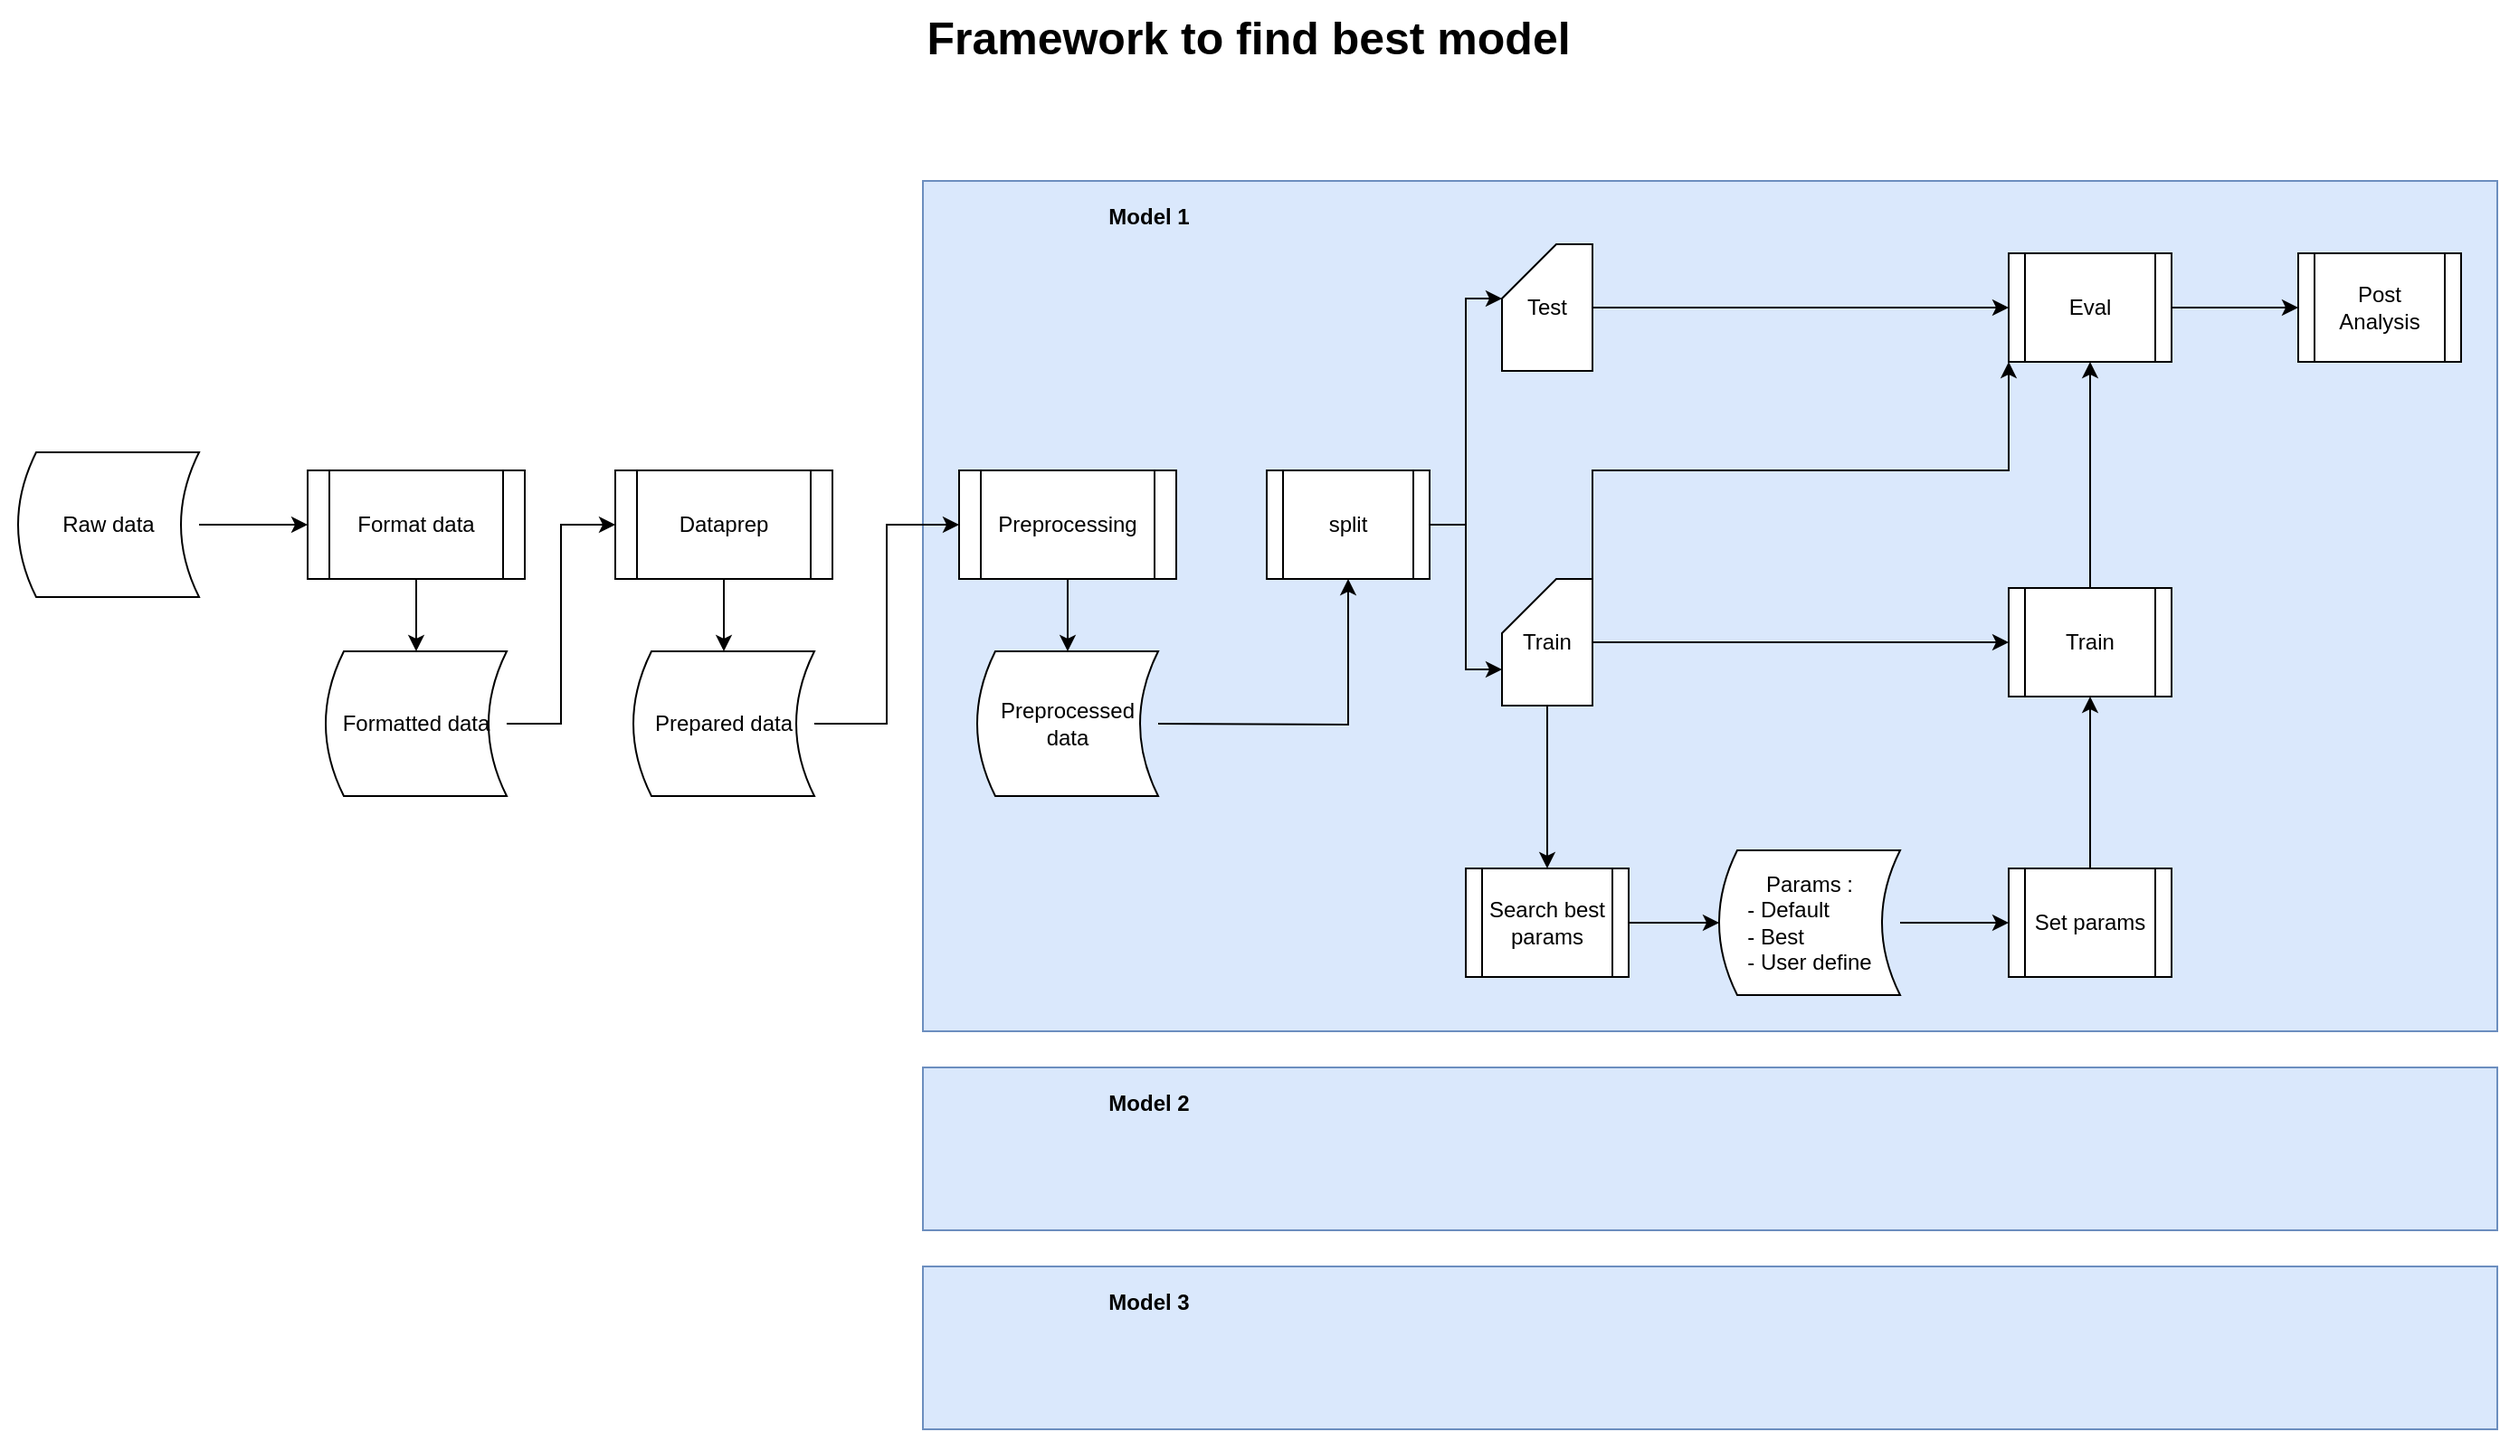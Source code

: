 <mxfile version="12.9.13" type="device" pages="4"><diagram id="C5RBs43oDa-KdzZeNtuy" name="Framework search best model"><mxGraphModel dx="1577" dy="1018" grid="1" gridSize="10" guides="1" tooltips="1" connect="1" arrows="1" fold="1" page="1" pageScale="1" pageWidth="827" pageHeight="1169" math="0" shadow="0"><root><mxCell id="WIyWlLk6GJQsqaUBKTNV-0"/><mxCell id="WIyWlLk6GJQsqaUBKTNV-1" parent="WIyWlLk6GJQsqaUBKTNV-0"/><mxCell id="O0bMsyfFk6jsPh8iQWy1-0" value="" style="rounded=0;whiteSpace=wrap;html=1;fillColor=#dae8fc;strokeColor=#6c8ebf;" parent="WIyWlLk6GJQsqaUBKTNV-1" vertex="1"><mxGeometry x="530" y="120" width="870" height="470" as="geometry"/></mxCell><mxCell id="O0bMsyfFk6jsPh8iQWy1-1" style="edgeStyle=orthogonalEdgeStyle;rounded=0;orthogonalLoop=1;jettySize=auto;html=1;entryX=0;entryY=0.5;entryDx=0;entryDy=0;" parent="WIyWlLk6GJQsqaUBKTNV-1" source="O0bMsyfFk6jsPh8iQWy1-2" target="O0bMsyfFk6jsPh8iQWy1-4" edge="1"><mxGeometry relative="1" as="geometry"/></mxCell><mxCell id="O0bMsyfFk6jsPh8iQWy1-2" value="Raw data" style="shape=dataStorage;whiteSpace=wrap;html=1;" parent="WIyWlLk6GJQsqaUBKTNV-1" vertex="1"><mxGeometry x="30" y="270" width="100" height="80" as="geometry"/></mxCell><mxCell id="O0bMsyfFk6jsPh8iQWy1-3" style="edgeStyle=orthogonalEdgeStyle;rounded=0;orthogonalLoop=1;jettySize=auto;html=1;exitX=0.5;exitY=1;exitDx=0;exitDy=0;" parent="WIyWlLk6GJQsqaUBKTNV-1" source="O0bMsyfFk6jsPh8iQWy1-4" target="O0bMsyfFk6jsPh8iQWy1-8" edge="1"><mxGeometry relative="1" as="geometry"/></mxCell><mxCell id="O0bMsyfFk6jsPh8iQWy1-4" value="Format data" style="shape=process;whiteSpace=wrap;html=1;backgroundOutline=1;" parent="WIyWlLk6GJQsqaUBKTNV-1" vertex="1"><mxGeometry x="190" y="280" width="120" height="60" as="geometry"/></mxCell><mxCell id="O0bMsyfFk6jsPh8iQWy1-5" style="edgeStyle=orthogonalEdgeStyle;rounded=0;orthogonalLoop=1;jettySize=auto;html=1;exitX=0.5;exitY=1;exitDx=0;exitDy=0;entryX=0.5;entryY=0;entryDx=0;entryDy=0;" parent="WIyWlLk6GJQsqaUBKTNV-1" source="O0bMsyfFk6jsPh8iQWy1-6" target="O0bMsyfFk6jsPh8iQWy1-10" edge="1"><mxGeometry relative="1" as="geometry"/></mxCell><mxCell id="O0bMsyfFk6jsPh8iQWy1-6" value="Dataprep" style="shape=process;whiteSpace=wrap;html=1;backgroundOutline=1;" parent="WIyWlLk6GJQsqaUBKTNV-1" vertex="1"><mxGeometry x="360" y="280" width="120" height="60" as="geometry"/></mxCell><mxCell id="O0bMsyfFk6jsPh8iQWy1-7" style="edgeStyle=orthogonalEdgeStyle;rounded=0;orthogonalLoop=1;jettySize=auto;html=1;exitX=1;exitY=0.5;exitDx=0;exitDy=0;entryX=0;entryY=0.5;entryDx=0;entryDy=0;" parent="WIyWlLk6GJQsqaUBKTNV-1" source="O0bMsyfFk6jsPh8iQWy1-8" target="O0bMsyfFk6jsPh8iQWy1-6" edge="1"><mxGeometry relative="1" as="geometry"/></mxCell><mxCell id="O0bMsyfFk6jsPh8iQWy1-8" value="Formatted data" style="shape=dataStorage;whiteSpace=wrap;html=1;" parent="WIyWlLk6GJQsqaUBKTNV-1" vertex="1"><mxGeometry x="200" y="380" width="100" height="80" as="geometry"/></mxCell><mxCell id="O0bMsyfFk6jsPh8iQWy1-9" style="edgeStyle=orthogonalEdgeStyle;rounded=0;orthogonalLoop=1;jettySize=auto;html=1;exitX=1;exitY=0.5;exitDx=0;exitDy=0;entryX=0;entryY=0.5;entryDx=0;entryDy=0;" parent="WIyWlLk6GJQsqaUBKTNV-1" source="O0bMsyfFk6jsPh8iQWy1-10" target="O0bMsyfFk6jsPh8iQWy1-12" edge="1"><mxGeometry relative="1" as="geometry"/></mxCell><mxCell id="O0bMsyfFk6jsPh8iQWy1-10" value="Prepared data" style="shape=dataStorage;whiteSpace=wrap;html=1;" parent="WIyWlLk6GJQsqaUBKTNV-1" vertex="1"><mxGeometry x="370" y="380" width="100" height="80" as="geometry"/></mxCell><mxCell id="O0bMsyfFk6jsPh8iQWy1-11" style="edgeStyle=orthogonalEdgeStyle;rounded=0;orthogonalLoop=1;jettySize=auto;html=1;exitX=0.5;exitY=1;exitDx=0;exitDy=0;" parent="WIyWlLk6GJQsqaUBKTNV-1" source="O0bMsyfFk6jsPh8iQWy1-12" target="O0bMsyfFk6jsPh8iQWy1-14" edge="1"><mxGeometry relative="1" as="geometry"/></mxCell><mxCell id="O0bMsyfFk6jsPh8iQWy1-12" value="Preprocessing" style="shape=process;whiteSpace=wrap;html=1;backgroundOutline=1;" parent="WIyWlLk6GJQsqaUBKTNV-1" vertex="1"><mxGeometry x="550" y="280" width="120" height="60" as="geometry"/></mxCell><mxCell id="O0bMsyfFk6jsPh8iQWy1-13" style="edgeStyle=orthogonalEdgeStyle;rounded=0;orthogonalLoop=1;jettySize=auto;html=1;entryX=0.5;entryY=1;entryDx=0;entryDy=0;" parent="WIyWlLk6GJQsqaUBKTNV-1" target="O0bMsyfFk6jsPh8iQWy1-17" edge="1"><mxGeometry relative="1" as="geometry"><mxPoint x="660" y="420" as="sourcePoint"/></mxGeometry></mxCell><mxCell id="O0bMsyfFk6jsPh8iQWy1-14" value="Preprocessed data" style="shape=dataStorage;whiteSpace=wrap;html=1;" parent="WIyWlLk6GJQsqaUBKTNV-1" vertex="1"><mxGeometry x="560" y="380" width="100" height="80" as="geometry"/></mxCell><mxCell id="O0bMsyfFk6jsPh8iQWy1-15" style="edgeStyle=orthogonalEdgeStyle;rounded=0;orthogonalLoop=1;jettySize=auto;html=1;exitX=1;exitY=0.5;exitDx=0;exitDy=0;entryX=0;entryY=0;entryDx=0;entryDy=30;entryPerimeter=0;" parent="WIyWlLk6GJQsqaUBKTNV-1" source="O0bMsyfFk6jsPh8iQWy1-17" target="O0bMsyfFk6jsPh8iQWy1-23" edge="1"><mxGeometry relative="1" as="geometry"/></mxCell><mxCell id="O0bMsyfFk6jsPh8iQWy1-16" style="edgeStyle=orthogonalEdgeStyle;rounded=0;orthogonalLoop=1;jettySize=auto;html=1;exitX=1;exitY=0.5;exitDx=0;exitDy=0;entryX=0;entryY=0;entryDx=0;entryDy=50;entryPerimeter=0;" parent="WIyWlLk6GJQsqaUBKTNV-1" source="O0bMsyfFk6jsPh8iQWy1-17" target="O0bMsyfFk6jsPh8iQWy1-21" edge="1"><mxGeometry relative="1" as="geometry"/></mxCell><mxCell id="O0bMsyfFk6jsPh8iQWy1-17" value="split" style="shape=process;whiteSpace=wrap;html=1;backgroundOutline=1;" parent="WIyWlLk6GJQsqaUBKTNV-1" vertex="1"><mxGeometry x="720" y="280" width="90" height="60" as="geometry"/></mxCell><mxCell id="O0bMsyfFk6jsPh8iQWy1-18" style="edgeStyle=orthogonalEdgeStyle;rounded=0;orthogonalLoop=1;jettySize=auto;html=1;exitX=0.5;exitY=1;exitDx=0;exitDy=0;exitPerimeter=0;entryX=0.5;entryY=0;entryDx=0;entryDy=0;" parent="WIyWlLk6GJQsqaUBKTNV-1" source="O0bMsyfFk6jsPh8iQWy1-21" target="O0bMsyfFk6jsPh8iQWy1-25" edge="1"><mxGeometry relative="1" as="geometry"/></mxCell><mxCell id="O0bMsyfFk6jsPh8iQWy1-19" style="edgeStyle=orthogonalEdgeStyle;rounded=0;orthogonalLoop=1;jettySize=auto;html=1;exitX=1;exitY=0.5;exitDx=0;exitDy=0;exitPerimeter=0;entryX=0;entryY=0.5;entryDx=0;entryDy=0;" parent="WIyWlLk6GJQsqaUBKTNV-1" source="O0bMsyfFk6jsPh8iQWy1-21" target="O0bMsyfFk6jsPh8iQWy1-32" edge="1"><mxGeometry relative="1" as="geometry"><mxPoint x="1130" y="375" as="targetPoint"/></mxGeometry></mxCell><mxCell id="O0bMsyfFk6jsPh8iQWy1-20" style="edgeStyle=orthogonalEdgeStyle;rounded=0;orthogonalLoop=1;jettySize=auto;html=1;exitX=1;exitY=0;exitDx=0;exitDy=0;exitPerimeter=0;entryX=0;entryY=1;entryDx=0;entryDy=0;" parent="WIyWlLk6GJQsqaUBKTNV-1" source="O0bMsyfFk6jsPh8iQWy1-21" target="O0bMsyfFk6jsPh8iQWy1-34" edge="1"><mxGeometry relative="1" as="geometry"/></mxCell><mxCell id="O0bMsyfFk6jsPh8iQWy1-21" value="Train" style="shape=card;whiteSpace=wrap;html=1;" parent="WIyWlLk6GJQsqaUBKTNV-1" vertex="1"><mxGeometry x="850" y="340" width="50" height="70" as="geometry"/></mxCell><mxCell id="O0bMsyfFk6jsPh8iQWy1-22" style="edgeStyle=orthogonalEdgeStyle;rounded=0;orthogonalLoop=1;jettySize=auto;html=1;exitX=1;exitY=0.5;exitDx=0;exitDy=0;exitPerimeter=0;entryX=0;entryY=0.5;entryDx=0;entryDy=0;" parent="WIyWlLk6GJQsqaUBKTNV-1" source="O0bMsyfFk6jsPh8iQWy1-23" target="O0bMsyfFk6jsPh8iQWy1-34" edge="1"><mxGeometry relative="1" as="geometry"><mxPoint x="1100" y="190" as="targetPoint"/></mxGeometry></mxCell><mxCell id="O0bMsyfFk6jsPh8iQWy1-23" value="Test" style="shape=card;whiteSpace=wrap;html=1;" parent="WIyWlLk6GJQsqaUBKTNV-1" vertex="1"><mxGeometry x="850" y="155" width="50" height="70" as="geometry"/></mxCell><mxCell id="O0bMsyfFk6jsPh8iQWy1-24" style="edgeStyle=orthogonalEdgeStyle;rounded=0;orthogonalLoop=1;jettySize=auto;html=1;exitX=1;exitY=0.5;exitDx=0;exitDy=0;entryX=0;entryY=0.5;entryDx=0;entryDy=0;" parent="WIyWlLk6GJQsqaUBKTNV-1" source="O0bMsyfFk6jsPh8iQWy1-25" target="O0bMsyfFk6jsPh8iQWy1-29" edge="1"><mxGeometry relative="1" as="geometry"/></mxCell><mxCell id="O0bMsyfFk6jsPh8iQWy1-25" value="Search best params" style="shape=process;whiteSpace=wrap;html=1;backgroundOutline=1;" parent="WIyWlLk6GJQsqaUBKTNV-1" vertex="1"><mxGeometry x="830" y="500" width="90" height="60" as="geometry"/></mxCell><mxCell id="O0bMsyfFk6jsPh8iQWy1-26" value="" style="edgeStyle=orthogonalEdgeStyle;rounded=0;orthogonalLoop=1;jettySize=auto;html=1;entryX=0.5;entryY=1;entryDx=0;entryDy=0;" parent="WIyWlLk6GJQsqaUBKTNV-1" source="O0bMsyfFk6jsPh8iQWy1-27" target="O0bMsyfFk6jsPh8iQWy1-32" edge="1"><mxGeometry relative="1" as="geometry"><mxPoint x="1175" y="420" as="targetPoint"/></mxGeometry></mxCell><mxCell id="O0bMsyfFk6jsPh8iQWy1-27" value="Set params" style="shape=process;whiteSpace=wrap;html=1;backgroundOutline=1;" parent="WIyWlLk6GJQsqaUBKTNV-1" vertex="1"><mxGeometry x="1130" y="500" width="90" height="60" as="geometry"/></mxCell><mxCell id="O0bMsyfFk6jsPh8iQWy1-28" style="edgeStyle=orthogonalEdgeStyle;rounded=0;orthogonalLoop=1;jettySize=auto;html=1;exitX=1;exitY=0.5;exitDx=0;exitDy=0;entryX=0;entryY=0.5;entryDx=0;entryDy=0;" parent="WIyWlLk6GJQsqaUBKTNV-1" source="O0bMsyfFk6jsPh8iQWy1-29" target="O0bMsyfFk6jsPh8iQWy1-27" edge="1"><mxGeometry relative="1" as="geometry"/></mxCell><mxCell id="O0bMsyfFk6jsPh8iQWy1-29" value="Params :&lt;br&gt;&lt;div style=&quot;text-align: left&quot;&gt;&lt;span&gt;- Default&lt;/span&gt;&lt;/div&gt;&lt;div style=&quot;text-align: left&quot;&gt;&lt;span&gt;- Best&lt;/span&gt;&lt;/div&gt;&lt;div style=&quot;text-align: left&quot;&gt;&lt;span&gt;- User define&lt;/span&gt;&lt;/div&gt;" style="shape=dataStorage;whiteSpace=wrap;html=1;" parent="WIyWlLk6GJQsqaUBKTNV-1" vertex="1"><mxGeometry x="970" y="490" width="100" height="80" as="geometry"/></mxCell><mxCell id="O0bMsyfFk6jsPh8iQWy1-30" value="Model 1" style="text;html=1;strokeColor=none;fillColor=none;align=center;verticalAlign=middle;whiteSpace=wrap;rounded=0;fontStyle=1" parent="WIyWlLk6GJQsqaUBKTNV-1" vertex="1"><mxGeometry x="530" y="120" width="250" height="40" as="geometry"/></mxCell><mxCell id="O0bMsyfFk6jsPh8iQWy1-31" style="edgeStyle=orthogonalEdgeStyle;rounded=0;orthogonalLoop=1;jettySize=auto;html=1;entryX=0.5;entryY=1;entryDx=0;entryDy=0;" parent="WIyWlLk6GJQsqaUBKTNV-1" source="O0bMsyfFk6jsPh8iQWy1-32" target="O0bMsyfFk6jsPh8iQWy1-34" edge="1"><mxGeometry relative="1" as="geometry"/></mxCell><mxCell id="O0bMsyfFk6jsPh8iQWy1-32" value="Train" style="shape=process;whiteSpace=wrap;html=1;backgroundOutline=1;" parent="WIyWlLk6GJQsqaUBKTNV-1" vertex="1"><mxGeometry x="1130" y="345" width="90" height="60" as="geometry"/></mxCell><mxCell id="O0bMsyfFk6jsPh8iQWy1-33" style="edgeStyle=orthogonalEdgeStyle;rounded=0;orthogonalLoop=1;jettySize=auto;html=1;exitX=1;exitY=0.5;exitDx=0;exitDy=0;entryX=0;entryY=0.5;entryDx=0;entryDy=0;" parent="WIyWlLk6GJQsqaUBKTNV-1" source="O0bMsyfFk6jsPh8iQWy1-34" target="O0bMsyfFk6jsPh8iQWy1-35" edge="1"><mxGeometry relative="1" as="geometry"/></mxCell><mxCell id="O0bMsyfFk6jsPh8iQWy1-34" value="Eval" style="shape=process;whiteSpace=wrap;html=1;backgroundOutline=1;" parent="WIyWlLk6GJQsqaUBKTNV-1" vertex="1"><mxGeometry x="1130" y="160" width="90" height="60" as="geometry"/></mxCell><mxCell id="O0bMsyfFk6jsPh8iQWy1-35" value="Post Analysis" style="shape=process;whiteSpace=wrap;html=1;backgroundOutline=1;" parent="WIyWlLk6GJQsqaUBKTNV-1" vertex="1"><mxGeometry x="1290" y="160" width="90" height="60" as="geometry"/></mxCell><mxCell id="O0bMsyfFk6jsPh8iQWy1-36" value="" style="rounded=0;whiteSpace=wrap;html=1;fillColor=#dae8fc;strokeColor=#6c8ebf;" parent="WIyWlLk6GJQsqaUBKTNV-1" vertex="1"><mxGeometry x="530" y="610" width="870" height="90" as="geometry"/></mxCell><mxCell id="O0bMsyfFk6jsPh8iQWy1-37" value="" style="rounded=0;whiteSpace=wrap;html=1;fillColor=#dae8fc;strokeColor=#6c8ebf;" parent="WIyWlLk6GJQsqaUBKTNV-1" vertex="1"><mxGeometry x="530" y="720" width="870" height="90" as="geometry"/></mxCell><mxCell id="O0bMsyfFk6jsPh8iQWy1-38" value="Framework to find best model" style="text;html=1;strokeColor=none;fillColor=none;align=center;verticalAlign=middle;whiteSpace=wrap;rounded=0;fontStyle=1;fontSize=25;" parent="WIyWlLk6GJQsqaUBKTNV-1" vertex="1"><mxGeometry x="20" y="20" width="1380" height="40" as="geometry"/></mxCell><mxCell id="O0bMsyfFk6jsPh8iQWy1-39" value="Model 2" style="text;html=1;strokeColor=none;fillColor=none;align=center;verticalAlign=middle;whiteSpace=wrap;rounded=0;fontStyle=1" parent="WIyWlLk6GJQsqaUBKTNV-1" vertex="1"><mxGeometry x="530" y="610" width="250" height="40" as="geometry"/></mxCell><mxCell id="O0bMsyfFk6jsPh8iQWy1-40" value="Model 3" style="text;html=1;strokeColor=none;fillColor=none;align=center;verticalAlign=middle;whiteSpace=wrap;rounded=0;fontStyle=1" parent="WIyWlLk6GJQsqaUBKTNV-1" vertex="1"><mxGeometry x="530" y="720" width="250" height="40" as="geometry"/></mxCell></root></mxGraphModel></diagram><diagram id="YZQKK-lzYr6TOwfyqmnT" name="Page-2"><mxGraphModel dx="2746" dy="1845" grid="1" gridSize="10" guides="1" tooltips="1" connect="1" arrows="1" fold="1" page="1" pageScale="1" pageWidth="1169" pageHeight="827" math="0" shadow="0"><root><mxCell id="PW6dx7Pf66124d1XEF6E-0"/><mxCell id="PW6dx7Pf66124d1XEF6E-1" parent="PW6dx7Pf66124d1XEF6E-0"/><mxCell id="_wKoHAr9A27r5Z85_I_Y-77" value="" style="rounded=0;whiteSpace=wrap;html=1;fillColor=#dae8fc;strokeColor=none;" parent="PW6dx7Pf66124d1XEF6E-1" vertex="1"><mxGeometry x="490" y="-100" width="920" height="740" as="geometry"/></mxCell><mxCell id="_wKoHAr9A27r5Z85_I_Y-79" value="" style="rounded=0;whiteSpace=wrap;html=1;fillColor=#ffe6cc;strokeColor=#d79b00;" parent="PW6dx7Pf66124d1XEF6E-1" vertex="1"><mxGeometry x="122" y="250" width="310" height="120" as="geometry"/></mxCell><mxCell id="_wKoHAr9A27r5Z85_I_Y-76" value="" style="rounded=0;whiteSpace=wrap;html=1;fillColor=#dae8fc;strokeColor=none;" parent="PW6dx7Pf66124d1XEF6E-1" vertex="1"><mxGeometry x="490" y="-577" width="920" height="427" as="geometry"/></mxCell><mxCell id="_wKoHAr9A27r5Z85_I_Y-1" style="edgeStyle=orthogonalEdgeStyle;rounded=0;orthogonalLoop=1;jettySize=auto;html=1;entryX=0;entryY=0.5;entryDx=0;entryDy=0;" parent="PW6dx7Pf66124d1XEF6E-1" source="_wKoHAr9A27r5Z85_I_Y-2" target="_wKoHAr9A27r5Z85_I_Y-4" edge="1"><mxGeometry relative="1" as="geometry"/></mxCell><mxCell id="_wKoHAr9A27r5Z85_I_Y-2" value="Raw data" style="shape=dataStorage;whiteSpace=wrap;html=1;fillColor=#f5f5f5;strokeColor=#666666;fontColor=#333333;" parent="PW6dx7Pf66124d1XEF6E-1" vertex="1"><mxGeometry x="-28" y="270" width="100" height="80" as="geometry"/></mxCell><mxCell id="_wKoHAr9A27r5Z85_I_Y-3" style="edgeStyle=orthogonalEdgeStyle;rounded=0;orthogonalLoop=1;jettySize=auto;html=1;exitX=0.5;exitY=1;exitDx=0;exitDy=0;" parent="PW6dx7Pf66124d1XEF6E-1" source="_wKoHAr9A27r5Z85_I_Y-4" target="_wKoHAr9A27r5Z85_I_Y-8" edge="1"><mxGeometry relative="1" as="geometry"/></mxCell><mxCell id="_wKoHAr9A27r5Z85_I_Y-4" value="Format data" style="shape=process;whiteSpace=wrap;html=1;backgroundOutline=1;" parent="PW6dx7Pf66124d1XEF6E-1" vertex="1"><mxGeometry x="132" y="280" width="120" height="60" as="geometry"/></mxCell><mxCell id="_wKoHAr9A27r5Z85_I_Y-5" style="edgeStyle=orthogonalEdgeStyle;rounded=0;orthogonalLoop=1;jettySize=auto;html=1;exitX=0.5;exitY=1;exitDx=0;exitDy=0;entryX=0.5;entryY=0;entryDx=0;entryDy=0;" parent="PW6dx7Pf66124d1XEF6E-1" source="_wKoHAr9A27r5Z85_I_Y-6" target="_wKoHAr9A27r5Z85_I_Y-10" edge="1"><mxGeometry relative="1" as="geometry"/></mxCell><mxCell id="_wKoHAr9A27r5Z85_I_Y-6" value="Dataprep" style="shape=process;whiteSpace=wrap;html=1;backgroundOutline=1;" parent="PW6dx7Pf66124d1XEF6E-1" vertex="1"><mxGeometry x="302" y="280" width="120" height="60" as="geometry"/></mxCell><mxCell id="_wKoHAr9A27r5Z85_I_Y-7" style="edgeStyle=orthogonalEdgeStyle;rounded=0;orthogonalLoop=1;jettySize=auto;html=1;exitX=1;exitY=0.5;exitDx=0;exitDy=0;entryX=0;entryY=0.5;entryDx=0;entryDy=0;" parent="PW6dx7Pf66124d1XEF6E-1" source="_wKoHAr9A27r5Z85_I_Y-8" target="_wKoHAr9A27r5Z85_I_Y-6" edge="1"><mxGeometry relative="1" as="geometry"/></mxCell><mxCell id="_wKoHAr9A27r5Z85_I_Y-8" value="Formatted data" style="shape=dataStorage;whiteSpace=wrap;html=1;fillColor=#f5f5f5;strokeColor=#666666;fontColor=#333333;" parent="PW6dx7Pf66124d1XEF6E-1" vertex="1"><mxGeometry x="142" y="380" width="100" height="80" as="geometry"/></mxCell><mxCell id="_wKoHAr9A27r5Z85_I_Y-9" style="edgeStyle=orthogonalEdgeStyle;rounded=0;orthogonalLoop=1;jettySize=auto;html=1;exitX=1;exitY=0.5;exitDx=0;exitDy=0;entryX=0;entryY=0.5;entryDx=0;entryDy=0;" parent="PW6dx7Pf66124d1XEF6E-1" source="_wKoHAr9A27r5Z85_I_Y-10" target="_wKoHAr9A27r5Z85_I_Y-12" edge="1"><mxGeometry relative="1" as="geometry"/></mxCell><mxCell id="_wKoHAr9A27r5Z85_I_Y-83" style="edgeStyle=orthogonalEdgeStyle;rounded=0;orthogonalLoop=1;jettySize=auto;html=1;exitX=1;exitY=0.5;exitDx=0;exitDy=0;fontSize=16;entryX=0;entryY=0.5;entryDx=0;entryDy=0;" parent="PW6dx7Pf66124d1XEF6E-1" source="_wKoHAr9A27r5Z85_I_Y-10" target="_wKoHAr9A27r5Z85_I_Y-51" edge="1"><mxGeometry relative="1" as="geometry"><mxPoint x="510" y="-150" as="targetPoint"/><Array as="points"><mxPoint x="450" y="420"/><mxPoint x="450" y="-322"/></Array></mxGeometry></mxCell><mxCell id="_wKoHAr9A27r5Z85_I_Y-10" value="Prepared data" style="shape=dataStorage;whiteSpace=wrap;html=1;fillColor=#f5f5f5;strokeColor=#666666;fontColor=#333333;" parent="PW6dx7Pf66124d1XEF6E-1" vertex="1"><mxGeometry x="312" y="380" width="100" height="80" as="geometry"/></mxCell><mxCell id="_wKoHAr9A27r5Z85_I_Y-11" style="edgeStyle=orthogonalEdgeStyle;rounded=0;orthogonalLoop=1;jettySize=auto;html=1;exitX=0.5;exitY=1;exitDx=0;exitDy=0;" parent="PW6dx7Pf66124d1XEF6E-1" source="_wKoHAr9A27r5Z85_I_Y-12" target="_wKoHAr9A27r5Z85_I_Y-14" edge="1"><mxGeometry relative="1" as="geometry"/></mxCell><mxCell id="_wKoHAr9A27r5Z85_I_Y-49" style="edgeStyle=orthogonalEdgeStyle;rounded=0;orthogonalLoop=1;jettySize=auto;html=1;exitX=0.25;exitY=1;exitDx=0;exitDy=0;entryX=0;entryY=0.5;entryDx=0;entryDy=0;startArrow=classic;startFill=1;" parent="PW6dx7Pf66124d1XEF6E-1" source="_wKoHAr9A27r5Z85_I_Y-12" target="_wKoHAr9A27r5Z85_I_Y-40" edge="1"><mxGeometry relative="1" as="geometry"><Array as="points"><mxPoint x="580" y="360"/><mxPoint x="540" y="360"/><mxPoint x="540" y="530"/></Array></mxGeometry></mxCell><mxCell id="_wKoHAr9A27r5Z85_I_Y-12" value="Preprocessing" style="shape=process;whiteSpace=wrap;html=1;backgroundOutline=1;" parent="PW6dx7Pf66124d1XEF6E-1" vertex="1"><mxGeometry x="550" y="280" width="120" height="60" as="geometry"/></mxCell><mxCell id="_wKoHAr9A27r5Z85_I_Y-13" style="edgeStyle=orthogonalEdgeStyle;rounded=0;orthogonalLoop=1;jettySize=auto;html=1;entryX=0.5;entryY=1;entryDx=0;entryDy=0;" parent="PW6dx7Pf66124d1XEF6E-1" target="_wKoHAr9A27r5Z85_I_Y-17" edge="1"><mxGeometry relative="1" as="geometry"><mxPoint x="660" y="420" as="sourcePoint"/></mxGeometry></mxCell><mxCell id="_wKoHAr9A27r5Z85_I_Y-14" value="Preprocessed data (date level)" style="shape=dataStorage;whiteSpace=wrap;html=1;fillColor=#f5f5f5;strokeColor=#666666;fontColor=#333333;" parent="PW6dx7Pf66124d1XEF6E-1" vertex="1"><mxGeometry x="560" y="380" width="100" height="80" as="geometry"/></mxCell><mxCell id="_wKoHAr9A27r5Z85_I_Y-15" style="edgeStyle=orthogonalEdgeStyle;rounded=0;orthogonalLoop=1;jettySize=auto;html=1;exitX=1;exitY=0.5;exitDx=0;exitDy=0;entryX=0;entryY=0;entryDx=0;entryDy=30;entryPerimeter=0;" parent="PW6dx7Pf66124d1XEF6E-1" source="_wKoHAr9A27r5Z85_I_Y-17" target="_wKoHAr9A27r5Z85_I_Y-23" edge="1"><mxGeometry relative="1" as="geometry"/></mxCell><mxCell id="_wKoHAr9A27r5Z85_I_Y-16" style="edgeStyle=orthogonalEdgeStyle;rounded=0;orthogonalLoop=1;jettySize=auto;html=1;exitX=1;exitY=0.5;exitDx=0;exitDy=0;entryX=0;entryY=0;entryDx=0;entryDy=50;entryPerimeter=0;" parent="PW6dx7Pf66124d1XEF6E-1" source="_wKoHAr9A27r5Z85_I_Y-17" target="_wKoHAr9A27r5Z85_I_Y-21" edge="1"><mxGeometry relative="1" as="geometry"/></mxCell><mxCell id="_wKoHAr9A27r5Z85_I_Y-17" value="split" style="shape=process;whiteSpace=wrap;html=1;backgroundOutline=1;" parent="PW6dx7Pf66124d1XEF6E-1" vertex="1"><mxGeometry x="740" y="337.5" width="90" height="60" as="geometry"/></mxCell><mxCell id="_wKoHAr9A27r5Z85_I_Y-18" style="edgeStyle=orthogonalEdgeStyle;rounded=0;orthogonalLoop=1;jettySize=auto;html=1;exitX=0.5;exitY=1;exitDx=0;exitDy=0;exitPerimeter=0;entryX=0.5;entryY=0;entryDx=0;entryDy=0;" parent="PW6dx7Pf66124d1XEF6E-1" source="_wKoHAr9A27r5Z85_I_Y-21" target="_wKoHAr9A27r5Z85_I_Y-25" edge="1"><mxGeometry relative="1" as="geometry"/></mxCell><mxCell id="_wKoHAr9A27r5Z85_I_Y-19" style="edgeStyle=orthogonalEdgeStyle;rounded=0;orthogonalLoop=1;jettySize=auto;html=1;exitX=1;exitY=0.5;exitDx=0;exitDy=0;exitPerimeter=0;entryX=0;entryY=0.5;entryDx=0;entryDy=0;" parent="PW6dx7Pf66124d1XEF6E-1" source="_wKoHAr9A27r5Z85_I_Y-21" target="_wKoHAr9A27r5Z85_I_Y-32" edge="1"><mxGeometry relative="1" as="geometry"><mxPoint x="1150" y="432.5" as="targetPoint"/></mxGeometry></mxCell><mxCell id="_wKoHAr9A27r5Z85_I_Y-20" style="edgeStyle=orthogonalEdgeStyle;rounded=0;orthogonalLoop=1;jettySize=auto;html=1;exitX=1;exitY=0;exitDx=0;exitDy=0;exitPerimeter=0;entryX=0;entryY=1;entryDx=0;entryDy=0;" parent="PW6dx7Pf66124d1XEF6E-1" source="_wKoHAr9A27r5Z85_I_Y-21" target="_wKoHAr9A27r5Z85_I_Y-34" edge="1"><mxGeometry relative="1" as="geometry"/></mxCell><mxCell id="_wKoHAr9A27r5Z85_I_Y-21" value="Train" style="shape=card;whiteSpace=wrap;html=1;" parent="PW6dx7Pf66124d1XEF6E-1" vertex="1"><mxGeometry x="870" y="397.5" width="50" height="70" as="geometry"/></mxCell><mxCell id="_wKoHAr9A27r5Z85_I_Y-22" style="edgeStyle=orthogonalEdgeStyle;rounded=0;orthogonalLoop=1;jettySize=auto;html=1;exitX=1;exitY=0.5;exitDx=0;exitDy=0;exitPerimeter=0;entryX=0;entryY=0.5;entryDx=0;entryDy=0;" parent="PW6dx7Pf66124d1XEF6E-1" source="_wKoHAr9A27r5Z85_I_Y-23" target="_wKoHAr9A27r5Z85_I_Y-34" edge="1"><mxGeometry relative="1" as="geometry"><mxPoint x="1120" y="247.5" as="targetPoint"/></mxGeometry></mxCell><mxCell id="_wKoHAr9A27r5Z85_I_Y-23" value="Test" style="shape=card;whiteSpace=wrap;html=1;" parent="PW6dx7Pf66124d1XEF6E-1" vertex="1"><mxGeometry x="870" y="212.5" width="50" height="70" as="geometry"/></mxCell><mxCell id="_wKoHAr9A27r5Z85_I_Y-24" style="edgeStyle=orthogonalEdgeStyle;rounded=0;orthogonalLoop=1;jettySize=auto;html=1;exitX=1;exitY=0.5;exitDx=0;exitDy=0;entryX=0;entryY=0.5;entryDx=0;entryDy=0;" parent="PW6dx7Pf66124d1XEF6E-1" source="_wKoHAr9A27r5Z85_I_Y-25" target="_wKoHAr9A27r5Z85_I_Y-29" edge="1"><mxGeometry relative="1" as="geometry"/></mxCell><mxCell id="_wKoHAr9A27r5Z85_I_Y-25" value="Search best params" style="shape=process;whiteSpace=wrap;html=1;backgroundOutline=1;" parent="PW6dx7Pf66124d1XEF6E-1" vertex="1"><mxGeometry x="850" y="557.5" width="90" height="60" as="geometry"/></mxCell><mxCell id="_wKoHAr9A27r5Z85_I_Y-26" value="" style="edgeStyle=orthogonalEdgeStyle;rounded=0;orthogonalLoop=1;jettySize=auto;html=1;entryX=0.5;entryY=1;entryDx=0;entryDy=0;" parent="PW6dx7Pf66124d1XEF6E-1" source="_wKoHAr9A27r5Z85_I_Y-27" target="_wKoHAr9A27r5Z85_I_Y-32" edge="1"><mxGeometry relative="1" as="geometry"><mxPoint x="1195" y="477.5" as="targetPoint"/></mxGeometry></mxCell><mxCell id="_wKoHAr9A27r5Z85_I_Y-27" value="Set params" style="shape=process;whiteSpace=wrap;html=1;backgroundOutline=1;" parent="PW6dx7Pf66124d1XEF6E-1" vertex="1"><mxGeometry x="1150" y="557.5" width="90" height="60" as="geometry"/></mxCell><mxCell id="_wKoHAr9A27r5Z85_I_Y-28" style="edgeStyle=orthogonalEdgeStyle;rounded=0;orthogonalLoop=1;jettySize=auto;html=1;exitX=1;exitY=0.5;exitDx=0;exitDy=0;entryX=0;entryY=0.5;entryDx=0;entryDy=0;" parent="PW6dx7Pf66124d1XEF6E-1" source="_wKoHAr9A27r5Z85_I_Y-29" target="_wKoHAr9A27r5Z85_I_Y-27" edge="1"><mxGeometry relative="1" as="geometry"/></mxCell><mxCell id="_wKoHAr9A27r5Z85_I_Y-30" value="Text level analysis" style="text;html=1;strokeColor=none;fillColor=none;align=center;verticalAlign=middle;whiteSpace=wrap;rounded=0;fontStyle=1" parent="PW6dx7Pf66124d1XEF6E-1" vertex="1"><mxGeometry x="705" y="-40" width="160" height="40" as="geometry"/></mxCell><mxCell id="_wKoHAr9A27r5Z85_I_Y-31" style="edgeStyle=orthogonalEdgeStyle;rounded=0;orthogonalLoop=1;jettySize=auto;html=1;entryX=0.5;entryY=1;entryDx=0;entryDy=0;" parent="PW6dx7Pf66124d1XEF6E-1" source="_wKoHAr9A27r5Z85_I_Y-32" target="_wKoHAr9A27r5Z85_I_Y-34" edge="1"><mxGeometry relative="1" as="geometry"/></mxCell><mxCell id="_wKoHAr9A27r5Z85_I_Y-50" style="edgeStyle=orthogonalEdgeStyle;rounded=0;orthogonalLoop=1;jettySize=auto;html=1;exitX=0;exitY=0.25;exitDx=0;exitDy=0;entryX=0;entryY=0.75;entryDx=0;entryDy=0;" parent="PW6dx7Pf66124d1XEF6E-1" source="_wKoHAr9A27r5Z85_I_Y-32" target="_wKoHAr9A27r5Z85_I_Y-44" edge="1"><mxGeometry relative="1" as="geometry"/></mxCell><mxCell id="_wKoHAr9A27r5Z85_I_Y-32" value="Train" style="shape=process;whiteSpace=wrap;html=1;backgroundOutline=1;" parent="PW6dx7Pf66124d1XEF6E-1" vertex="1"><mxGeometry x="1150" y="402.5" width="90" height="60" as="geometry"/></mxCell><mxCell id="_wKoHAr9A27r5Z85_I_Y-33" style="edgeStyle=orthogonalEdgeStyle;rounded=0;orthogonalLoop=1;jettySize=auto;html=1;exitX=1;exitY=0.5;exitDx=0;exitDy=0;entryX=0;entryY=0.5;entryDx=0;entryDy=0;" parent="PW6dx7Pf66124d1XEF6E-1" source="_wKoHAr9A27r5Z85_I_Y-34" target="_wKoHAr9A27r5Z85_I_Y-35" edge="1"><mxGeometry relative="1" as="geometry"/></mxCell><mxCell id="_wKoHAr9A27r5Z85_I_Y-34" value="Eval" style="shape=process;whiteSpace=wrap;html=1;backgroundOutline=1;" parent="PW6dx7Pf66124d1XEF6E-1" vertex="1"><mxGeometry x="1150" y="217.5" width="90" height="60" as="geometry"/></mxCell><mxCell id="_wKoHAr9A27r5Z85_I_Y-35" value="Post Analysis" style="shape=process;whiteSpace=wrap;html=1;backgroundOutline=1;" parent="PW6dx7Pf66124d1XEF6E-1" vertex="1"><mxGeometry x="1310" y="110" width="90" height="60" as="geometry"/></mxCell><mxCell id="_wKoHAr9A27r5Z85_I_Y-42" style="edgeStyle=orthogonalEdgeStyle;rounded=0;orthogonalLoop=1;jettySize=auto;html=1;exitX=1;exitY=0.5;exitDx=0;exitDy=0;entryX=0;entryY=0;entryDx=0;entryDy=50;entryPerimeter=0;" parent="PW6dx7Pf66124d1XEF6E-1" source="_wKoHAr9A27r5Z85_I_Y-37" target="_wKoHAr9A27r5Z85_I_Y-39" edge="1"><mxGeometry relative="1" as="geometry"/></mxCell><mxCell id="_wKoHAr9A27r5Z85_I_Y-43" style="edgeStyle=orthogonalEdgeStyle;rounded=0;orthogonalLoop=1;jettySize=auto;html=1;exitX=1;exitY=0.5;exitDx=0;exitDy=0;entryX=0;entryY=0;entryDx=0;entryDy=50;entryPerimeter=0;" parent="PW6dx7Pf66124d1XEF6E-1" source="_wKoHAr9A27r5Z85_I_Y-37" target="_wKoHAr9A27r5Z85_I_Y-38" edge="1"><mxGeometry relative="1" as="geometry"/></mxCell><mxCell id="_wKoHAr9A27r5Z85_I_Y-37" value="split" style="shape=process;whiteSpace=wrap;html=1;backgroundOutline=1;" parent="PW6dx7Pf66124d1XEF6E-1" vertex="1"><mxGeometry x="740" y="10" width="90" height="60" as="geometry"/></mxCell><mxCell id="_wKoHAr9A27r5Z85_I_Y-46" style="edgeStyle=orthogonalEdgeStyle;rounded=0;orthogonalLoop=1;jettySize=auto;html=1;exitX=1;exitY=0.5;exitDx=0;exitDy=0;exitPerimeter=0;entryX=0;entryY=0.5;entryDx=0;entryDy=0;" parent="PW6dx7Pf66124d1XEF6E-1" source="_wKoHAr9A27r5Z85_I_Y-38" target="_wKoHAr9A27r5Z85_I_Y-44" edge="1"><mxGeometry relative="1" as="geometry"/></mxCell><mxCell id="_wKoHAr9A27r5Z85_I_Y-38" value="Train" style="shape=card;whiteSpace=wrap;html=1;" parent="PW6dx7Pf66124d1XEF6E-1" vertex="1"><mxGeometry x="870" y="95" width="50" height="70" as="geometry"/></mxCell><mxCell id="_wKoHAr9A27r5Z85_I_Y-45" style="edgeStyle=orthogonalEdgeStyle;rounded=0;orthogonalLoop=1;jettySize=auto;html=1;exitX=1;exitY=0.5;exitDx=0;exitDy=0;exitPerimeter=0;entryX=0;entryY=0.5;entryDx=0;entryDy=0;" parent="PW6dx7Pf66124d1XEF6E-1" source="_wKoHAr9A27r5Z85_I_Y-39" target="_wKoHAr9A27r5Z85_I_Y-44" edge="1"><mxGeometry relative="1" as="geometry"/></mxCell><mxCell id="_wKoHAr9A27r5Z85_I_Y-39" value="Test" style="shape=card;whiteSpace=wrap;html=1;" parent="PW6dx7Pf66124d1XEF6E-1" vertex="1"><mxGeometry x="870" y="-90" width="50" height="70" as="geometry"/></mxCell><mxCell id="_wKoHAr9A27r5Z85_I_Y-41" style="edgeStyle=orthogonalEdgeStyle;rounded=0;orthogonalLoop=1;jettySize=auto;html=1;exitX=1;exitY=0.5;exitDx=0;exitDy=0;entryX=0;entryY=0.5;entryDx=0;entryDy=0;" parent="PW6dx7Pf66124d1XEF6E-1" source="_wKoHAr9A27r5Z85_I_Y-40" target="_wKoHAr9A27r5Z85_I_Y-37" edge="1"><mxGeometry relative="1" as="geometry"/></mxCell><mxCell id="_wKoHAr9A27r5Z85_I_Y-40" value="Preprocessed data (text level)" style="shape=dataStorage;whiteSpace=wrap;html=1;fillColor=#f5f5f5;strokeColor=#666666;fontColor=#333333;" parent="PW6dx7Pf66124d1XEF6E-1" vertex="1"><mxGeometry x="560" y="490" width="100" height="80" as="geometry"/></mxCell><mxCell id="_wKoHAr9A27r5Z85_I_Y-47" style="edgeStyle=orthogonalEdgeStyle;rounded=0;orthogonalLoop=1;jettySize=auto;html=1;exitX=1;exitY=0.5;exitDx=0;exitDy=0;entryX=0;entryY=0.5;entryDx=0;entryDy=0;" parent="PW6dx7Pf66124d1XEF6E-1" source="_wKoHAr9A27r5Z85_I_Y-44" target="_wKoHAr9A27r5Z85_I_Y-35" edge="1"><mxGeometry relative="1" as="geometry"/></mxCell><mxCell id="_wKoHAr9A27r5Z85_I_Y-44" value="Eval" style="shape=process;whiteSpace=wrap;html=1;backgroundOutline=1;" parent="PW6dx7Pf66124d1XEF6E-1" vertex="1"><mxGeometry x="1150" width="90" height="60" as="geometry"/></mxCell><mxCell id="_wKoHAr9A27r5Z85_I_Y-48" value="Date level analysis" style="text;html=1;strokeColor=none;fillColor=none;align=center;verticalAlign=middle;whiteSpace=wrap;rounded=0;fontStyle=1" parent="PW6dx7Pf66124d1XEF6E-1" vertex="1"><mxGeometry x="705" y="280" width="160" height="40" as="geometry"/></mxCell><mxCell id="_wKoHAr9A27r5Z85_I_Y-53" style="edgeStyle=orthogonalEdgeStyle;rounded=0;orthogonalLoop=1;jettySize=auto;html=1;exitX=0.5;exitY=1;exitDx=0;exitDy=0;entryX=0.5;entryY=0;entryDx=0;entryDy=0;" parent="PW6dx7Pf66124d1XEF6E-1" source="_wKoHAr9A27r5Z85_I_Y-51" target="_wKoHAr9A27r5Z85_I_Y-52" edge="1"><mxGeometry relative="1" as="geometry"><mxPoint x="610.0" y="-212" as="targetPoint"/></mxGeometry></mxCell><mxCell id="_wKoHAr9A27r5Z85_I_Y-51" value="Preprocessing" style="shape=process;whiteSpace=wrap;html=1;backgroundOutline=1;" parent="PW6dx7Pf66124d1XEF6E-1" vertex="1"><mxGeometry x="550" y="-352" width="120" height="60" as="geometry"/></mxCell><mxCell id="_wKoHAr9A27r5Z85_I_Y-57" style="edgeStyle=orthogonalEdgeStyle;rounded=0;orthogonalLoop=1;jettySize=auto;html=1;exitX=1;exitY=0.5;exitDx=0;exitDy=0;entryX=0;entryY=0.5;entryDx=0;entryDy=0;" parent="PW6dx7Pf66124d1XEF6E-1" source="_wKoHAr9A27r5Z85_I_Y-52" target="_wKoHAr9A27r5Z85_I_Y-54" edge="1"><mxGeometry relative="1" as="geometry"/></mxCell><mxCell id="_wKoHAr9A27r5Z85_I_Y-92" style="edgeStyle=orthogonalEdgeStyle;rounded=0;orthogonalLoop=1;jettySize=auto;html=1;exitX=1;exitY=0.75;exitDx=0;exitDy=0;entryX=0;entryY=0.75;entryDx=0;entryDy=0;fontSize=16;" parent="PW6dx7Pf66124d1XEF6E-1" source="_wKoHAr9A27r5Z85_I_Y-52" target="_wKoHAr9A27r5Z85_I_Y-66" edge="1"><mxGeometry relative="1" as="geometry"><Array as="points"><mxPoint x="1120" y="-190"/><mxPoint x="1120" y="-327"/></Array></mxGeometry></mxCell><mxCell id="_wKoHAr9A27r5Z85_I_Y-52" value="Preprocessed data (text level)" style="shape=dataStorage;whiteSpace=wrap;html=1;fillColor=#f5f5f5;strokeColor=#666666;fontColor=#333333;" parent="PW6dx7Pf66124d1XEF6E-1" vertex="1"><mxGeometry x="560" y="-250" width="100" height="80" as="geometry"/></mxCell><mxCell id="_wKoHAr9A27r5Z85_I_Y-58" style="edgeStyle=orthogonalEdgeStyle;rounded=0;orthogonalLoop=1;jettySize=auto;html=1;exitX=1;exitY=0.5;exitDx=0;exitDy=0;entryX=0;entryY=0;entryDx=0;entryDy=50;entryPerimeter=0;" parent="PW6dx7Pf66124d1XEF6E-1" source="_wKoHAr9A27r5Z85_I_Y-54" target="_wKoHAr9A27r5Z85_I_Y-55" edge="1"><mxGeometry relative="1" as="geometry"/></mxCell><mxCell id="_wKoHAr9A27r5Z85_I_Y-59" style="edgeStyle=orthogonalEdgeStyle;rounded=0;orthogonalLoop=1;jettySize=auto;html=1;exitX=1;exitY=0.5;exitDx=0;exitDy=0;entryX=0;entryY=0;entryDx=0;entryDy=50;entryPerimeter=0;" parent="PW6dx7Pf66124d1XEF6E-1" source="_wKoHAr9A27r5Z85_I_Y-54" target="_wKoHAr9A27r5Z85_I_Y-56" edge="1"><mxGeometry relative="1" as="geometry"/></mxCell><mxCell id="_wKoHAr9A27r5Z85_I_Y-54" value="split" style="shape=process;whiteSpace=wrap;html=1;backgroundOutline=1;" parent="PW6dx7Pf66124d1XEF6E-1" vertex="1"><mxGeometry x="730" y="-452" width="90" height="60" as="geometry"/></mxCell><mxCell id="_wKoHAr9A27r5Z85_I_Y-63" style="edgeStyle=orthogonalEdgeStyle;rounded=0;orthogonalLoop=1;jettySize=auto;html=1;exitX=0.5;exitY=1;exitDx=0;exitDy=0;exitPerimeter=0;entryX=0.5;entryY=0;entryDx=0;entryDy=0;" parent="PW6dx7Pf66124d1XEF6E-1" source="_wKoHAr9A27r5Z85_I_Y-55" target="_wKoHAr9A27r5Z85_I_Y-60" edge="1"><mxGeometry relative="1" as="geometry"/></mxCell><mxCell id="_wKoHAr9A27r5Z85_I_Y-70" style="edgeStyle=orthogonalEdgeStyle;rounded=0;orthogonalLoop=1;jettySize=auto;html=1;exitX=1;exitY=0.5;exitDx=0;exitDy=0;exitPerimeter=0;entryX=0;entryY=0.5;entryDx=0;entryDy=0;" parent="PW6dx7Pf66124d1XEF6E-1" source="_wKoHAr9A27r5Z85_I_Y-55" target="_wKoHAr9A27r5Z85_I_Y-66" edge="1"><mxGeometry relative="1" as="geometry"/></mxCell><mxCell id="_wKoHAr9A27r5Z85_I_Y-71" style="edgeStyle=orthogonalEdgeStyle;rounded=0;orthogonalLoop=1;jettySize=auto;html=1;exitX=0;exitY=0;exitDx=30;exitDy=0;exitPerimeter=0;entryX=0.25;entryY=1;entryDx=0;entryDy=0;" parent="PW6dx7Pf66124d1XEF6E-1" source="_wKoHAr9A27r5Z85_I_Y-55" target="_wKoHAr9A27r5Z85_I_Y-67" edge="1"><mxGeometry relative="1" as="geometry"/></mxCell><mxCell id="_wKoHAr9A27r5Z85_I_Y-55" value="Train" style="shape=card;whiteSpace=wrap;html=1;" parent="PW6dx7Pf66124d1XEF6E-1" vertex="1"><mxGeometry x="865" y="-377" width="50" height="70" as="geometry"/></mxCell><mxCell id="_wKoHAr9A27r5Z85_I_Y-72" style="edgeStyle=orthogonalEdgeStyle;rounded=0;orthogonalLoop=1;jettySize=auto;html=1;exitX=1;exitY=0.5;exitDx=0;exitDy=0;exitPerimeter=0;" parent="PW6dx7Pf66124d1XEF6E-1" source="_wKoHAr9A27r5Z85_I_Y-56" target="_wKoHAr9A27r5Z85_I_Y-67" edge="1"><mxGeometry relative="1" as="geometry"/></mxCell><mxCell id="_wKoHAr9A27r5Z85_I_Y-56" value="Test" style="shape=card;whiteSpace=wrap;html=1;" parent="PW6dx7Pf66124d1XEF6E-1" vertex="1"><mxGeometry x="865" y="-562" width="50" height="70" as="geometry"/></mxCell><mxCell id="_wKoHAr9A27r5Z85_I_Y-64" style="edgeStyle=orthogonalEdgeStyle;rounded=0;orthogonalLoop=1;jettySize=auto;html=1;exitX=1;exitY=0.5;exitDx=0;exitDy=0;entryX=0;entryY=0.5;entryDx=0;entryDy=0;" parent="PW6dx7Pf66124d1XEF6E-1" source="_wKoHAr9A27r5Z85_I_Y-60" target="_wKoHAr9A27r5Z85_I_Y-62" edge="1"><mxGeometry relative="1" as="geometry"/></mxCell><mxCell id="_wKoHAr9A27r5Z85_I_Y-60" value="Search best params" style="shape=process;whiteSpace=wrap;html=1;backgroundOutline=1;" parent="PW6dx7Pf66124d1XEF6E-1" vertex="1"><mxGeometry x="845" y="-272" width="90" height="60" as="geometry"/></mxCell><mxCell id="_wKoHAr9A27r5Z85_I_Y-68" style="edgeStyle=orthogonalEdgeStyle;rounded=0;orthogonalLoop=1;jettySize=auto;html=1;exitX=0.5;exitY=0;exitDx=0;exitDy=0;entryX=0.5;entryY=1;entryDx=0;entryDy=0;" parent="PW6dx7Pf66124d1XEF6E-1" source="_wKoHAr9A27r5Z85_I_Y-61" target="_wKoHAr9A27r5Z85_I_Y-66" edge="1"><mxGeometry relative="1" as="geometry"/></mxCell><mxCell id="_wKoHAr9A27r5Z85_I_Y-61" value="Set params" style="shape=process;whiteSpace=wrap;html=1;backgroundOutline=1;" parent="PW6dx7Pf66124d1XEF6E-1" vertex="1"><mxGeometry x="1150" y="-272" width="90" height="60" as="geometry"/></mxCell><mxCell id="_wKoHAr9A27r5Z85_I_Y-65" style="edgeStyle=orthogonalEdgeStyle;rounded=0;orthogonalLoop=1;jettySize=auto;html=1;exitX=1;exitY=0.5;exitDx=0;exitDy=0;" parent="PW6dx7Pf66124d1XEF6E-1" source="_wKoHAr9A27r5Z85_I_Y-62" target="_wKoHAr9A27r5Z85_I_Y-61" edge="1"><mxGeometry relative="1" as="geometry"/></mxCell><mxCell id="_wKoHAr9A27r5Z85_I_Y-62" value="Params :&lt;br&gt;&lt;div style=&quot;text-align: left&quot;&gt;&lt;span&gt;- Default&lt;/span&gt;&lt;/div&gt;&lt;div style=&quot;text-align: left&quot;&gt;&lt;span&gt;- Best&lt;/span&gt;&lt;/div&gt;&lt;div style=&quot;text-align: left&quot;&gt;&lt;span&gt;- User define&lt;/span&gt;&lt;/div&gt;" style="shape=dataStorage;whiteSpace=wrap;html=1;fillColor=#f5f5f5;strokeColor=#666666;fontColor=#333333;" parent="PW6dx7Pf66124d1XEF6E-1" vertex="1"><mxGeometry x="990" y="-282" width="100" height="80" as="geometry"/></mxCell><mxCell id="_wKoHAr9A27r5Z85_I_Y-69" style="edgeStyle=orthogonalEdgeStyle;rounded=0;orthogonalLoop=1;jettySize=auto;html=1;exitX=0.5;exitY=0;exitDx=0;exitDy=0;entryX=0.5;entryY=1;entryDx=0;entryDy=0;" parent="PW6dx7Pf66124d1XEF6E-1" source="_wKoHAr9A27r5Z85_I_Y-66" target="_wKoHAr9A27r5Z85_I_Y-67" edge="1"><mxGeometry relative="1" as="geometry"/></mxCell><mxCell id="_wKoHAr9A27r5Z85_I_Y-89" style="edgeStyle=orthogonalEdgeStyle;rounded=0;orthogonalLoop=1;jettySize=auto;html=1;exitX=1;exitY=0.5;exitDx=0;exitDy=0;entryX=0;entryY=0.5;entryDx=0;entryDy=0;fontSize=16;" parent="PW6dx7Pf66124d1XEF6E-1" source="_wKoHAr9A27r5Z85_I_Y-66" target="_wKoHAr9A27r5Z85_I_Y-88" edge="1"><mxGeometry relative="1" as="geometry"/></mxCell><mxCell id="_wKoHAr9A27r5Z85_I_Y-66" value="Train" style="shape=process;whiteSpace=wrap;html=1;backgroundOutline=1;" parent="PW6dx7Pf66124d1XEF6E-1" vertex="1"><mxGeometry x="1150" y="-372" width="90" height="60" as="geometry"/></mxCell><mxCell id="_wKoHAr9A27r5Z85_I_Y-74" style="edgeStyle=orthogonalEdgeStyle;rounded=0;orthogonalLoop=1;jettySize=auto;html=1;exitX=1;exitY=0.5;exitDx=0;exitDy=0;entryX=0;entryY=0.5;entryDx=0;entryDy=0;" parent="PW6dx7Pf66124d1XEF6E-1" source="_wKoHAr9A27r5Z85_I_Y-67" target="_wKoHAr9A27r5Z85_I_Y-73" edge="1"><mxGeometry relative="1" as="geometry"/></mxCell><mxCell id="_wKoHAr9A27r5Z85_I_Y-67" value="Eval" style="shape=process;whiteSpace=wrap;html=1;backgroundOutline=1;" parent="PW6dx7Pf66124d1XEF6E-1" vertex="1"><mxGeometry x="1150" y="-557" width="90" height="60" as="geometry"/></mxCell><mxCell id="_wKoHAr9A27r5Z85_I_Y-73" value="Post Analysis" style="shape=process;whiteSpace=wrap;html=1;backgroundOutline=1;" parent="PW6dx7Pf66124d1XEF6E-1" vertex="1"><mxGeometry x="1310" y="-557" width="90" height="60" as="geometry"/></mxCell><mxCell id="_wKoHAr9A27r5Z85_I_Y-80" value="Machine learning multi-classes" style="text;html=1;strokeColor=none;fillColor=none;align=center;verticalAlign=middle;whiteSpace=wrap;rounded=0;fontStyle=1;fontSize=16;" parent="PW6dx7Pf66124d1XEF6E-1" vertex="1"><mxGeometry x="490" y="-100" width="290" height="40" as="geometry"/></mxCell><mxCell id="_wKoHAr9A27r5Z85_I_Y-81" value="Classifier n.a./n.c." style="text;html=1;strokeColor=none;fillColor=none;align=center;verticalAlign=middle;whiteSpace=wrap;rounded=0;fontStyle=1;fontSize=16;" parent="PW6dx7Pf66124d1XEF6E-1" vertex="1"><mxGeometry x="490" y="-577" width="220" height="40" as="geometry"/></mxCell><mxCell id="_wKoHAr9A27r5Z85_I_Y-85" style="edgeStyle=orthogonalEdgeStyle;rounded=0;orthogonalLoop=1;jettySize=auto;html=1;exitX=0;exitY=0;exitDx=100;exitDy=75;exitPerimeter=0;fontSize=16;" parent="PW6dx7Pf66124d1XEF6E-1" source="_wKoHAr9A27r5Z85_I_Y-84" target="_wKoHAr9A27r5Z85_I_Y-76" edge="1"><mxGeometry relative="1" as="geometry"/></mxCell><mxCell id="_wKoHAr9A27r5Z85_I_Y-86" style="edgeStyle=orthogonalEdgeStyle;rounded=0;orthogonalLoop=1;jettySize=auto;html=1;exitX=0;exitY=0;exitDx=100;exitDy=75;exitPerimeter=0;entryX=0;entryY=0.25;entryDx=0;entryDy=0;fontSize=16;" parent="PW6dx7Pf66124d1XEF6E-1" source="_wKoHAr9A27r5Z85_I_Y-84" target="_wKoHAr9A27r5Z85_I_Y-77" edge="1"><mxGeometry relative="1" as="geometry"/></mxCell><mxCell id="_wKoHAr9A27r5Z85_I_Y-87" style="edgeStyle=orthogonalEdgeStyle;rounded=0;orthogonalLoop=1;jettySize=auto;html=1;exitX=0.5;exitY=1;exitDx=0;exitDy=0;exitPerimeter=0;fontSize=16;" parent="PW6dx7Pf66124d1XEF6E-1" source="_wKoHAr9A27r5Z85_I_Y-84" target="_wKoHAr9A27r5Z85_I_Y-79" edge="1"><mxGeometry relative="1" as="geometry"/></mxCell><mxCell id="_wKoHAr9A27r5Z85_I_Y-84" value="Conf file&lt;br&gt;(user interface)" style="shape=note;whiteSpace=wrap;html=1;backgroundOutline=1;darkOpacity=0.05;strokeColor=#82b366;fontSize=16;fillColor=#d5e8d4;" parent="PW6dx7Pf66124d1XEF6E-1" vertex="1"><mxGeometry x="170" y="-240" width="100" height="120" as="geometry"/></mxCell><mxCell id="_wKoHAr9A27r5Z85_I_Y-29" value="Params :&lt;br&gt;&lt;div style=&quot;text-align: left&quot;&gt;&lt;span&gt;- Default&lt;/span&gt;&lt;/div&gt;&lt;div style=&quot;text-align: left&quot;&gt;&lt;span&gt;- Best&lt;/span&gt;&lt;/div&gt;&lt;div style=&quot;text-align: left&quot;&gt;&lt;span&gt;- User define&lt;/span&gt;&lt;/div&gt;" style="shape=dataStorage;whiteSpace=wrap;html=1;fillColor=#f5f5f5;strokeColor=#666666;fontColor=#333333;" parent="PW6dx7Pf66124d1XEF6E-1" vertex="1"><mxGeometry x="990" y="547.5" width="100" height="80" as="geometry"/></mxCell><mxCell id="_wKoHAr9A27r5Z85_I_Y-90" style="edgeStyle=orthogonalEdgeStyle;rounded=0;orthogonalLoop=1;jettySize=auto;html=1;exitX=0.5;exitY=1;exitDx=0;exitDy=0;entryX=0.5;entryY=0;entryDx=0;entryDy=0;fontSize=16;" parent="PW6dx7Pf66124d1XEF6E-1" source="_wKoHAr9A27r5Z85_I_Y-88" target="_wKoHAr9A27r5Z85_I_Y-44" edge="1"><mxGeometry relative="1" as="geometry"/></mxCell><mxCell id="_wKoHAr9A27r5Z85_I_Y-88" value="&lt;div style=&quot;text-align: left&quot;&gt;&lt;span&gt;Pickle model&lt;/span&gt;&lt;/div&gt;" style="shape=dataStorage;whiteSpace=wrap;html=1;fillColor=#f5f5f5;strokeColor=#666666;fontColor=#333333;" parent="PW6dx7Pf66124d1XEF6E-1" vertex="1"><mxGeometry x="1305" y="-382" width="100" height="80" as="geometry"/></mxCell><mxCell id="_wKoHAr9A27r5Z85_I_Y-93" value="&lt;b&gt;Remarque&lt;/b&gt; : il aurait mieux valu faire un split train/test dès la sortie de la dataprep pour avoir les mêmes ensembles train/test pour comparer les modèles" style="text;html=1;strokeColor=none;fillColor=none;align=left;verticalAlign=middle;whiteSpace=wrap;rounded=0;fontSize=16;" parent="PW6dx7Pf66124d1XEF6E-1" vertex="1"><mxGeometry x="40" y="-557" width="380" height="117" as="geometry"/></mxCell></root></mxGraphModel></diagram><diagram id="9dIeoTIj09PYkCRwzk9Z" name="Page-3"><mxGraphModel dx="1577" dy="1845" grid="1" gridSize="10" guides="1" tooltips="1" connect="1" arrows="1" fold="1" page="1" pageScale="1" pageWidth="1169" pageHeight="827" math="0" shadow="0"><root><mxCell id="Lsj994S_v2MTrbFjgTLC-0"/><mxCell id="Lsj994S_v2MTrbFjgTLC-1" parent="Lsj994S_v2MTrbFjgTLC-0"/><mxCell id="TXFAkyAhjzpxYl0lhKea-5" style="edgeStyle=orthogonalEdgeStyle;rounded=0;orthogonalLoop=1;jettySize=auto;html=1;exitX=0.5;exitY=0;exitDx=0;exitDy=0;entryX=0;entryY=0;entryDx=100;entryDy=75;entryPerimeter=0;startArrow=none;startFill=0;fontSize=12;" parent="Lsj994S_v2MTrbFjgTLC-1" source="AI09e-8fOKansaK23_zu-0" target="TXFAkyAhjzpxYl0lhKea-1" edge="1"><mxGeometry relative="1" as="geometry"/></mxCell><mxCell id="AI09e-8fOKansaK23_zu-0" value="" style="rounded=0;whiteSpace=wrap;html=1;fillColor=#dae8fc;strokeColor=none;opacity=80;" parent="Lsj994S_v2MTrbFjgTLC-1" vertex="1"><mxGeometry x="910" y="110" width="880" height="625" as="geometry"/></mxCell><mxCell id="TXFAkyAhjzpxYl0lhKea-4" style="edgeStyle=orthogonalEdgeStyle;rounded=0;orthogonalLoop=1;jettySize=auto;html=1;exitX=0.75;exitY=0;exitDx=0;exitDy=0;entryX=0.5;entryY=1;entryDx=0;entryDy=0;entryPerimeter=0;startArrow=none;startFill=0;fontSize=12;" parent="Lsj994S_v2MTrbFjgTLC-1" source="QSbZ510I0hPdqpGsK87o-0" target="TXFAkyAhjzpxYl0lhKea-1" edge="1"><mxGeometry relative="1" as="geometry"/></mxCell><mxCell id="QSbZ510I0hPdqpGsK87o-0" value="" style="rounded=0;whiteSpace=wrap;html=1;fillColor=#ffe6cc;strokeColor=none;opacity=80;" parent="Lsj994S_v2MTrbFjgTLC-1" vertex="1"><mxGeometry x="160" y="210" width="740" height="360" as="geometry"/></mxCell><mxCell id="QSbZ510I0hPdqpGsK87o-1" style="edgeStyle=orthogonalEdgeStyle;rounded=0;orthogonalLoop=1;jettySize=auto;html=1;entryX=0;entryY=0.5;entryDx=0;entryDy=0;" parent="Lsj994S_v2MTrbFjgTLC-1" source="QSbZ510I0hPdqpGsK87o-2" target="QSbZ510I0hPdqpGsK87o-4" edge="1"><mxGeometry relative="1" as="geometry"/></mxCell><mxCell id="QSbZ510I0hPdqpGsK87o-2" value="Raw data" style="shape=dataStorage;whiteSpace=wrap;html=1;fillColor=#f5f5f5;strokeColor=#666666;fontColor=#333333;" parent="Lsj994S_v2MTrbFjgTLC-1" vertex="1"><mxGeometry x="10" y="270" width="100" height="80" as="geometry"/></mxCell><mxCell id="QSbZ510I0hPdqpGsK87o-3" style="edgeStyle=orthogonalEdgeStyle;rounded=0;orthogonalLoop=1;jettySize=auto;html=1;exitX=0.5;exitY=1;exitDx=0;exitDy=0;" parent="Lsj994S_v2MTrbFjgTLC-1" source="QSbZ510I0hPdqpGsK87o-4" target="QSbZ510I0hPdqpGsK87o-8" edge="1"><mxGeometry relative="1" as="geometry"/></mxCell><mxCell id="QSbZ510I0hPdqpGsK87o-4" value="Format data" style="shape=process;whiteSpace=wrap;html=1;backgroundOutline=1;" parent="Lsj994S_v2MTrbFjgTLC-1" vertex="1"><mxGeometry x="170" y="280" width="120" height="60" as="geometry"/></mxCell><mxCell id="QSbZ510I0hPdqpGsK87o-5" style="edgeStyle=orthogonalEdgeStyle;rounded=0;orthogonalLoop=1;jettySize=auto;html=1;exitX=0.5;exitY=1;exitDx=0;exitDy=0;entryX=0.5;entryY=0;entryDx=0;entryDy=0;" parent="Lsj994S_v2MTrbFjgTLC-1" source="QSbZ510I0hPdqpGsK87o-6" target="QSbZ510I0hPdqpGsK87o-9" edge="1"><mxGeometry relative="1" as="geometry"/></mxCell><mxCell id="QSbZ510I0hPdqpGsK87o-6" value="Dataprep" style="shape=process;whiteSpace=wrap;html=1;backgroundOutline=1;" parent="Lsj994S_v2MTrbFjgTLC-1" vertex="1"><mxGeometry x="340" y="280" width="120" height="60" as="geometry"/></mxCell><mxCell id="QSbZ510I0hPdqpGsK87o-7" style="edgeStyle=orthogonalEdgeStyle;rounded=0;orthogonalLoop=1;jettySize=auto;html=1;exitX=1;exitY=0.5;exitDx=0;exitDy=0;entryX=0;entryY=0.5;entryDx=0;entryDy=0;" parent="Lsj994S_v2MTrbFjgTLC-1" source="QSbZ510I0hPdqpGsK87o-8" target="QSbZ510I0hPdqpGsK87o-6" edge="1"><mxGeometry relative="1" as="geometry"/></mxCell><mxCell id="QSbZ510I0hPdqpGsK87o-8" value="Formatted data" style="shape=dataStorage;whiteSpace=wrap;html=1;fillColor=#f5f5f5;strokeColor=#666666;fontColor=#333333;" parent="Lsj994S_v2MTrbFjgTLC-1" vertex="1"><mxGeometry x="180" y="380" width="100" height="80" as="geometry"/></mxCell><mxCell id="AI09e-8fOKansaK23_zu-1" style="edgeStyle=orthogonalEdgeStyle;rounded=0;orthogonalLoop=1;jettySize=auto;html=1;exitX=1;exitY=0.5;exitDx=0;exitDy=0;entryX=0;entryY=0;entryDx=0;entryDy=50;entryPerimeter=0;startArrow=none;startFill=0;fontSize=15;" parent="Lsj994S_v2MTrbFjgTLC-1" source="QSbZ510I0hPdqpGsK87o-9" target="ZCtyxEmXDJucGkFTLys2-1" edge="1"><mxGeometry relative="1" as="geometry"/></mxCell><mxCell id="AI09e-8fOKansaK23_zu-2" style="edgeStyle=orthogonalEdgeStyle;rounded=0;orthogonalLoop=1;jettySize=auto;html=1;exitX=1;exitY=0.5;exitDx=0;exitDy=0;entryX=0;entryY=0;entryDx=0;entryDy=50;entryPerimeter=0;startArrow=none;startFill=0;fontSize=15;" parent="Lsj994S_v2MTrbFjgTLC-1" source="QSbZ510I0hPdqpGsK87o-9" target="mSSDft0kGRPlVMN5iXNm-2" edge="1"><mxGeometry relative="1" as="geometry"/></mxCell><mxCell id="QSbZ510I0hPdqpGsK87o-9" value="Prepared data" style="shape=dataStorage;whiteSpace=wrap;html=1;fillColor=#f5f5f5;strokeColor=#666666;fontColor=#333333;" parent="Lsj994S_v2MTrbFjgTLC-1" vertex="1"><mxGeometry x="350" y="380" width="100" height="80" as="geometry"/></mxCell><mxCell id="ZCtyxEmXDJucGkFTLys2-15" style="edgeStyle=orthogonalEdgeStyle;rounded=0;orthogonalLoop=1;jettySize=auto;html=1;exitX=1;exitY=0.5;exitDx=0;exitDy=0;exitPerimeter=0;entryX=0;entryY=0.5;entryDx=0;entryDy=0;startArrow=none;startFill=0;fontSize=12;fillColor=#d5e8d4;strokeColor=#82b366;" parent="Lsj994S_v2MTrbFjgTLC-1" source="mSSDft0kGRPlVMN5iXNm-0" target="lSoHYNCG12mlnn41R73h-0" edge="1"><mxGeometry relative="1" as="geometry"/></mxCell><mxCell id="mSSDft0kGRPlVMN5iXNm-0" value="test set" style="shape=card;whiteSpace=wrap;html=1;strokeColor=#000000;fontSize=12;align=center;" parent="Lsj994S_v2MTrbFjgTLC-1" vertex="1"><mxGeometry x="760" y="358" width="50" height="70" as="geometry"/></mxCell><mxCell id="AI09e-8fOKansaK23_zu-16" style="edgeStyle=orthogonalEdgeStyle;rounded=0;orthogonalLoop=1;jettySize=auto;html=1;exitX=1;exitY=0.5;exitDx=0;exitDy=0;exitPerimeter=0;entryX=0;entryY=0.25;entryDx=0;entryDy=0;startArrow=none;startFill=0;fontSize=12;fillColor=#d5e8d4;strokeColor=#82b366;" parent="Lsj994S_v2MTrbFjgTLC-1" source="mSSDft0kGRPlVMN5iXNm-1" target="lSoHYNCG12mlnn41R73h-0" edge="1"><mxGeometry relative="1" as="geometry"/></mxCell><mxCell id="mSSDft0kGRPlVMN5iXNm-1" value="train set" style="shape=card;whiteSpace=wrap;html=1;strokeColor=#000000;fontSize=12;align=center;" parent="Lsj994S_v2MTrbFjgTLC-1" vertex="1"><mxGeometry x="760" y="225" width="50" height="70" as="geometry"/></mxCell><mxCell id="ZCtyxEmXDJucGkFTLys2-24" style="edgeStyle=orthogonalEdgeStyle;rounded=0;orthogonalLoop=1;jettySize=auto;html=1;exitX=1;exitY=0.5;exitDx=0;exitDy=0;exitPerimeter=0;entryX=0.5;entryY=1;entryDx=0;entryDy=0;startArrow=none;startFill=0;fontSize=12;fillColor=#f8cecc;strokeColor=#b85450;" parent="Lsj994S_v2MTrbFjgTLC-1" source="mSSDft0kGRPlVMN5iXNm-2" target="lSoHYNCG12mlnn41R73h-0" edge="1"><mxGeometry relative="1" as="geometry"/></mxCell><mxCell id="mSSDft0kGRPlVMN5iXNm-2" value="prod set" style="shape=card;whiteSpace=wrap;html=1;strokeColor=#000000;fontSize=12;align=center;" parent="Lsj994S_v2MTrbFjgTLC-1" vertex="1"><mxGeometry x="520" y="495" width="50" height="70" as="geometry"/></mxCell><mxCell id="ZCtyxEmXDJucGkFTLys2-8" style="edgeStyle=orthogonalEdgeStyle;rounded=0;orthogonalLoop=1;jettySize=auto;html=1;exitX=1;exitY=0.75;exitDx=0;exitDy=0;entryX=0;entryY=0.75;entryDx=0;entryDy=0;startArrow=none;startFill=0;fontSize=12;fillColor=#dae8fc;strokeColor=#6c8ebf;" parent="Lsj994S_v2MTrbFjgTLC-1" source="lSoHYNCG12mlnn41R73h-0" target="AI09e-8fOKansaK23_zu-18" edge="1"><mxGeometry relative="1" as="geometry"/></mxCell><mxCell id="ZCtyxEmXDJucGkFTLys2-10" value="" style="edgeStyle=orthogonalEdgeStyle;rounded=0;orthogonalLoop=1;jettySize=auto;html=1;startArrow=none;startFill=0;fontSize=12;" parent="Lsj994S_v2MTrbFjgTLC-1" source="lSoHYNCG12mlnn41R73h-0" target="ZCtyxEmXDJucGkFTLys2-7" edge="1"><mxGeometry relative="1" as="geometry"/></mxCell><mxCell id="AI09e-8fOKansaK23_zu-4" style="edgeStyle=orthogonalEdgeStyle;rounded=0;orthogonalLoop=1;jettySize=auto;html=1;exitX=0.75;exitY=1;exitDx=0;exitDy=0;startArrow=none;startFill=0;fontSize=15;entryX=0;entryY=0.5;entryDx=0;entryDy=0;fillColor=#f8cecc;strokeColor=#b85450;" parent="Lsj994S_v2MTrbFjgTLC-1" source="lSoHYNCG12mlnn41R73h-0" target="ZCtyxEmXDJucGkFTLys2-22" edge="1"><mxGeometry relative="1" as="geometry"/></mxCell><mxCell id="AI09e-8fOKansaK23_zu-8" style="edgeStyle=orthogonalEdgeStyle;rounded=0;orthogonalLoop=1;jettySize=auto;html=1;exitX=1;exitY=1;exitDx=0;exitDy=0;entryX=0;entryY=0.75;entryDx=0;entryDy=0;startArrow=none;startFill=0;fontSize=12;fillColor=#d5e8d4;strokeColor=#82b366;" parent="Lsj994S_v2MTrbFjgTLC-1" source="lSoHYNCG12mlnn41R73h-0" target="Ivffhbd9fUmGaxP1gUfa-9" edge="1"><mxGeometry relative="1" as="geometry"/></mxCell><mxCell id="AI09e-8fOKansaK23_zu-26" style="edgeStyle=orthogonalEdgeStyle;rounded=0;orthogonalLoop=1;jettySize=auto;html=1;exitX=1;exitY=0.25;exitDx=0;exitDy=0;entryX=0;entryY=0.25;entryDx=0;entryDy=0;startArrow=none;startFill=0;fontSize=12;fillColor=#d5e8d4;strokeColor=#82b366;" parent="Lsj994S_v2MTrbFjgTLC-1" source="lSoHYNCG12mlnn41R73h-0" target="AI09e-8fOKansaK23_zu-18" edge="1"><mxGeometry relative="1" as="geometry"/></mxCell><mxCell id="lSoHYNCG12mlnn41R73h-0" value="Preprocessing" style="shape=process;whiteSpace=wrap;html=1;backgroundOutline=1;" parent="Lsj994S_v2MTrbFjgTLC-1" vertex="1"><mxGeometry x="950" y="398" width="120" height="60" as="geometry"/></mxCell><mxCell id="30sx-TsgV9uYbA3h-vGg-1" style="edgeStyle=orthogonalEdgeStyle;rounded=0;orthogonalLoop=1;jettySize=auto;html=1;exitX=1;exitY=0.25;exitDx=0;exitDy=0;startArrow=none;startFill=0;fontSize=12;entryX=0.5;entryY=1;entryDx=0;entryDy=0;fillColor=#d5e8d4;strokeColor=#82b366;" parent="Lsj994S_v2MTrbFjgTLC-1" source="AI09e-8fOKansaK23_zu-18" target="djVw0yz0Ewy70gH3ESiN-0" edge="1"><mxGeometry relative="1" as="geometry"><mxPoint x="1090" y="255" as="targetPoint"/><mxPoint x="1160" y="388" as="sourcePoint"/></mxGeometry></mxCell><mxCell id="jog4fQlQ3tnfeL0F-n1l-2" style="edgeStyle=orthogonalEdgeStyle;rounded=0;orthogonalLoop=1;jettySize=auto;html=1;exitX=0.5;exitY=0;exitDx=0;exitDy=0;entryX=1;entryY=0.5;entryDx=0;entryDy=0;startArrow=none;startFill=0;fontSize=12;fillColor=#d5e8d4;strokeColor=#82b366;" parent="Lsj994S_v2MTrbFjgTLC-1" source="djVw0yz0Ewy70gH3ESiN-0" target="jog4fQlQ3tnfeL0F-n1l-0" edge="1"><mxGeometry relative="1" as="geometry"/></mxCell><mxCell id="djVw0yz0Ewy70gH3ESiN-0" value="Search best params" style="shape=process;whiteSpace=wrap;html=1;backgroundOutline=1;" parent="Lsj994S_v2MTrbFjgTLC-1" vertex="1"><mxGeometry x="1235" y="265" width="90" height="60" as="geometry"/></mxCell><mxCell id="AI09e-8fOKansaK23_zu-20" style="edgeStyle=orthogonalEdgeStyle;rounded=0;orthogonalLoop=1;jettySize=auto;html=1;exitX=0.25;exitY=1;exitDx=0;exitDy=0;entryX=0.25;entryY=0;entryDx=0;entryDy=0;startArrow=none;startFill=0;fontSize=12;fillColor=#d5e8d4;strokeColor=#82b366;" parent="Lsj994S_v2MTrbFjgTLC-1" source="jog4fQlQ3tnfeL0F-n1l-0" target="AI09e-8fOKansaK23_zu-18" edge="1"><mxGeometry relative="1" as="geometry"><mxPoint x="1137.5" y="325" as="sourcePoint"/></mxGeometry></mxCell><mxCell id="AI09e-8fOKansaK23_zu-21" style="edgeStyle=orthogonalEdgeStyle;rounded=0;orthogonalLoop=1;jettySize=auto;html=1;exitX=0.75;exitY=1;exitDx=0;exitDy=0;entryX=0.75;entryY=0;entryDx=0;entryDy=0;startArrow=none;startFill=0;fontSize=12;fillColor=#dae8fc;strokeColor=#6c8ebf;" parent="Lsj994S_v2MTrbFjgTLC-1" source="jog4fQlQ3tnfeL0F-n1l-0" target="AI09e-8fOKansaK23_zu-18" edge="1"><mxGeometry relative="1" as="geometry"><mxPoint x="1182.5" y="325" as="sourcePoint"/></mxGeometry></mxCell><mxCell id="ZCtyxEmXDJucGkFTLys2-18" style="edgeStyle=orthogonalEdgeStyle;rounded=0;orthogonalLoop=1;jettySize=auto;html=1;exitX=1;exitY=0.5;exitDx=0;exitDy=0;startArrow=none;startFill=0;fontSize=12;fillColor=#d5e8d4;strokeColor=#82b366;" parent="Lsj994S_v2MTrbFjgTLC-1" source="AI09e-8fOKansaK23_zu-3" target="Ivffhbd9fUmGaxP1gUfa-4" edge="1"><mxGeometry relative="1" as="geometry"/></mxCell><mxCell id="ZCtyxEmXDJucGkFTLys2-19" style="edgeStyle=orthogonalEdgeStyle;rounded=0;orthogonalLoop=1;jettySize=auto;html=1;exitX=0.5;exitY=1;exitDx=0;exitDy=0;entryX=0;entryY=0.5;entryDx=0;entryDy=0;startArrow=none;startFill=0;fontSize=12;fillColor=#d5e8d4;strokeColor=#82b366;" parent="Lsj994S_v2MTrbFjgTLC-1" source="AI09e-8fOKansaK23_zu-3" target="Ivffhbd9fUmGaxP1gUfa-6" edge="1"><mxGeometry relative="1" as="geometry"/></mxCell><mxCell id="ZCtyxEmXDJucGkFTLys2-23" style="edgeStyle=orthogonalEdgeStyle;rounded=0;orthogonalLoop=1;jettySize=auto;html=1;exitX=0.5;exitY=1;exitDx=0;exitDy=0;entryX=0;entryY=0.5;entryDx=0;entryDy=0;startArrow=none;startFill=0;fontSize=12;fillColor=#f8cecc;strokeColor=#b85450;" parent="Lsj994S_v2MTrbFjgTLC-1" source="AI09e-8fOKansaK23_zu-3" target="ZCtyxEmXDJucGkFTLys2-22" edge="1"><mxGeometry relative="1" as="geometry"/></mxCell><mxCell id="AI09e-8fOKansaK23_zu-5" style="edgeStyle=orthogonalEdgeStyle;rounded=0;orthogonalLoop=1;jettySize=auto;html=1;exitX=1;exitY=0.75;exitDx=0;exitDy=0;entryX=0;entryY=1;entryDx=0;entryDy=0;startArrow=none;startFill=0;fontSize=15;fillColor=#dae8fc;strokeColor=#6c8ebf;" parent="Lsj994S_v2MTrbFjgTLC-1" source="djVw0yz0Ewy70gH3ESiN-2" target="AI09e-8fOKansaK23_zu-3" edge="1"><mxGeometry relative="1" as="geometry"/></mxCell><mxCell id="AI09e-8fOKansaK23_zu-25" style="edgeStyle=orthogonalEdgeStyle;rounded=0;orthogonalLoop=1;jettySize=auto;html=1;exitX=1;exitY=0.25;exitDx=0;exitDy=0;entryX=0;entryY=0;entryDx=0;entryDy=0;startArrow=none;startFill=0;fontSize=12;fillColor=#d5e8d4;strokeColor=#82b366;" parent="Lsj994S_v2MTrbFjgTLC-1" source="djVw0yz0Ewy70gH3ESiN-2" target="AI09e-8fOKansaK23_zu-3" edge="1"><mxGeometry relative="1" as="geometry"/></mxCell><mxCell id="djVw0yz0Ewy70gH3ESiN-2" value="Train" style="shape=process;whiteSpace=wrap;html=1;backgroundOutline=1;" parent="Lsj994S_v2MTrbFjgTLC-1" vertex="1"><mxGeometry x="1325" y="398" width="90" height="60" as="geometry"/></mxCell><mxCell id="jog4fQlQ3tnfeL0F-n1l-0" value="Params :&lt;br&gt;&lt;div style=&quot;text-align: left&quot;&gt;&lt;span&gt;- Default&lt;/span&gt;&lt;/div&gt;&lt;div style=&quot;text-align: left&quot;&gt;&lt;span&gt;- Best&lt;/span&gt;&lt;/div&gt;&lt;div style=&quot;text-align: left&quot;&gt;&lt;span&gt;- User define&lt;/span&gt;&lt;/div&gt;" style="shape=dataStorage;whiteSpace=wrap;html=1;fillColor=#f5f5f5;strokeColor=#666666;fontColor=#333333;" parent="Lsj994S_v2MTrbFjgTLC-1" vertex="1"><mxGeometry x="1110" y="170" width="100" height="80" as="geometry"/></mxCell><mxCell id="Ivffhbd9fUmGaxP1gUfa-4" value="Cross validate" style="shape=process;whiteSpace=wrap;html=1;backgroundOutline=1;" parent="Lsj994S_v2MTrbFjgTLC-1" vertex="1"><mxGeometry x="1640" y="398" width="90" height="60" as="geometry"/></mxCell><mxCell id="Ivffhbd9fUmGaxP1gUfa-6" value="Eval (Test)" style="shape=process;whiteSpace=wrap;html=1;backgroundOutline=1;" parent="Lsj994S_v2MTrbFjgTLC-1" vertex="1"><mxGeometry x="1640" y="485" width="90" height="60" as="geometry"/></mxCell><mxCell id="Ivffhbd9fUmGaxP1gUfa-9" value="Eval (text level)" style="shape=process;whiteSpace=wrap;html=1;backgroundOutline=1;" parent="Lsj994S_v2MTrbFjgTLC-1" vertex="1"><mxGeometry x="1640" y="575" width="90" height="60" as="geometry"/></mxCell><mxCell id="ZCtyxEmXDJucGkFTLys2-3" style="edgeStyle=orthogonalEdgeStyle;rounded=0;orthogonalLoop=1;jettySize=auto;html=1;exitX=1;exitY=0.5;exitDx=0;exitDy=0;entryX=0;entryY=0;entryDx=0;entryDy=50;entryPerimeter=0;startArrow=none;startFill=0;fontSize=12;fillColor=#d5e8d4;strokeColor=#82b366;" parent="Lsj994S_v2MTrbFjgTLC-1" source="ZCtyxEmXDJucGkFTLys2-0" target="mSSDft0kGRPlVMN5iXNm-1" edge="1"><mxGeometry relative="1" as="geometry"/></mxCell><mxCell id="ZCtyxEmXDJucGkFTLys2-4" style="edgeStyle=orthogonalEdgeStyle;rounded=0;orthogonalLoop=1;jettySize=auto;html=1;exitX=1;exitY=0.5;exitDx=0;exitDy=0;entryX=0;entryY=0;entryDx=0;entryDy=50;entryPerimeter=0;startArrow=none;startFill=0;fontSize=12;fillColor=#d5e8d4;strokeColor=#82b366;" parent="Lsj994S_v2MTrbFjgTLC-1" source="ZCtyxEmXDJucGkFTLys2-0" target="mSSDft0kGRPlVMN5iXNm-0" edge="1"><mxGeometry relative="1" as="geometry"/></mxCell><mxCell id="ZCtyxEmXDJucGkFTLys2-0" value="Split" style="shape=process;whiteSpace=wrap;html=1;backgroundOutline=1;" parent="Lsj994S_v2MTrbFjgTLC-1" vertex="1"><mxGeometry x="610" y="310" width="90" height="60" as="geometry"/></mxCell><mxCell id="ZCtyxEmXDJucGkFTLys2-2" style="edgeStyle=orthogonalEdgeStyle;rounded=0;orthogonalLoop=1;jettySize=auto;html=1;exitX=1;exitY=0.5;exitDx=0;exitDy=0;exitPerimeter=0;entryX=0;entryY=0.5;entryDx=0;entryDy=0;startArrow=none;startFill=0;fontSize=12;fillColor=#d5e8d4;strokeColor=#82b366;" parent="Lsj994S_v2MTrbFjgTLC-1" source="ZCtyxEmXDJucGkFTLys2-1" target="ZCtyxEmXDJucGkFTLys2-0" edge="1"><mxGeometry relative="1" as="geometry"/></mxCell><mxCell id="AI09e-8fOKansaK23_zu-15" style="edgeStyle=orthogonalEdgeStyle;rounded=0;orthogonalLoop=1;jettySize=auto;html=1;exitX=0.5;exitY=1;exitDx=0;exitDy=0;exitPerimeter=0;entryX=0;entryY=0.75;entryDx=0;entryDy=0;startArrow=none;startFill=0;fontSize=12;fillColor=#dae8fc;strokeColor=#6c8ebf;" parent="Lsj994S_v2MTrbFjgTLC-1" source="ZCtyxEmXDJucGkFTLys2-1" target="lSoHYNCG12mlnn41R73h-0" edge="1"><mxGeometry relative="1" as="geometry"/></mxCell><mxCell id="ZCtyxEmXDJucGkFTLys2-1" value="train set" style="shape=card;whiteSpace=wrap;html=1;strokeColor=#000000;fontSize=12;align=center;" parent="Lsj994S_v2MTrbFjgTLC-1" vertex="1"><mxGeometry x="520" y="305" width="50" height="70" as="geometry"/></mxCell><mxCell id="ZCtyxEmXDJucGkFTLys2-7" value="Preprocessed data" style="shape=dataStorage;whiteSpace=wrap;html=1;fillColor=#f5f5f5;strokeColor=#666666;fontColor=#333333;" parent="Lsj994S_v2MTrbFjgTLC-1" vertex="1"><mxGeometry x="960" y="245" width="100" height="80" as="geometry"/></mxCell><mxCell id="ZCtyxEmXDJucGkFTLys2-22" value="Predict" style="shape=process;whiteSpace=wrap;html=1;backgroundOutline=1;" parent="Lsj994S_v2MTrbFjgTLC-1" vertex="1"><mxGeometry x="1640" y="662" width="90" height="60" as="geometry"/></mxCell><mxCell id="ZCtyxEmXDJucGkFTLys2-34" value="" style="group" parent="Lsj994S_v2MTrbFjgTLC-1" vertex="1" connectable="0"><mxGeometry x="30" y="20" width="230" height="100" as="geometry"/></mxCell><mxCell id="ZCtyxEmXDJucGkFTLys2-25" value="" style="endArrow=none;html=1;fontSize=12;fillColor=#d5e8d4;strokeColor=#82b366;" parent="ZCtyxEmXDJucGkFTLys2-34" edge="1"><mxGeometry width="50" height="50" relative="1" as="geometry"><mxPoint y="10" as="sourcePoint"/><mxPoint x="60" y="10" as="targetPoint"/></mxGeometry></mxCell><mxCell id="ZCtyxEmXDJucGkFTLys2-26" value="" style="endArrow=none;html=1;fontSize=12;fillColor=#dae8fc;strokeColor=#6c8ebf;" parent="ZCtyxEmXDJucGkFTLys2-34" edge="1"><mxGeometry width="50" height="50" relative="1" as="geometry"><mxPoint y="49.29" as="sourcePoint"/><mxPoint x="60" y="49.29" as="targetPoint"/></mxGeometry></mxCell><mxCell id="ZCtyxEmXDJucGkFTLys2-27" value="" style="endArrow=none;html=1;fontSize=12;fillColor=#f8cecc;strokeColor=#b85450;" parent="ZCtyxEmXDJucGkFTLys2-34" edge="1"><mxGeometry width="50" height="50" relative="1" as="geometry"><mxPoint y="88.57" as="sourcePoint"/><mxPoint x="60" y="88.57" as="targetPoint"/></mxGeometry></mxCell><mxCell id="ZCtyxEmXDJucGkFTLys2-28" value="Searching best model&lt;br style=&quot;font-size: 15px&quot;&gt;&lt;br style=&quot;font-size: 15px&quot;&gt;Learning (best model)&lt;br style=&quot;font-size: 15px&quot;&gt;&lt;br style=&quot;font-size: 15px&quot;&gt;Applying (prod mode)" style="text;html=1;align=left;verticalAlign=middle;resizable=0;points=[];autosize=1;fontSize=15;" parent="ZCtyxEmXDJucGkFTLys2-34" vertex="1"><mxGeometry x="70" width="160" height="100" as="geometry"/></mxCell><mxCell id="AI09e-8fOKansaK23_zu-7" style="edgeStyle=orthogonalEdgeStyle;rounded=0;orthogonalLoop=1;jettySize=auto;html=1;exitX=0;exitY=1;exitDx=0;exitDy=0;entryX=0;entryY=0.5;entryDx=0;entryDy=0;startArrow=none;startFill=0;fontSize=12;fillColor=#d5e8d4;strokeColor=#82b366;" parent="Lsj994S_v2MTrbFjgTLC-1" source="AI09e-8fOKansaK23_zu-3" target="Ivffhbd9fUmGaxP1gUfa-6" edge="1"><mxGeometry relative="1" as="geometry"><Array as="points"><mxPoint x="1459" y="515"/></Array></mxGeometry></mxCell><mxCell id="AI09e-8fOKansaK23_zu-9" style="edgeStyle=orthogonalEdgeStyle;rounded=0;orthogonalLoop=1;jettySize=auto;html=1;exitX=1;exitY=1;exitDx=0;exitDy=0;entryX=0;entryY=0.5;entryDx=0;entryDy=0;startArrow=none;startFill=0;fontSize=12;fillColor=#d5e8d4;strokeColor=#82b366;" parent="Lsj994S_v2MTrbFjgTLC-1" source="AI09e-8fOKansaK23_zu-3" target="Ivffhbd9fUmGaxP1gUfa-9" edge="1"><mxGeometry relative="1" as="geometry"><Array as="points"><mxPoint x="1501" y="605"/></Array></mxGeometry></mxCell><mxCell id="AI09e-8fOKansaK23_zu-3" value="fitted model" style="ellipse;whiteSpace=wrap;html=1;aspect=fixed;strokeColor=#d6b656;fontSize=12;align=center;fillColor=#fff2cc;" parent="Lsj994S_v2MTrbFjgTLC-1" vertex="1"><mxGeometry x="1450" y="398" width="60" height="60" as="geometry"/></mxCell><mxCell id="AI09e-8fOKansaK23_zu-6" style="edgeStyle=orthogonalEdgeStyle;rounded=0;orthogonalLoop=1;jettySize=auto;html=1;exitX=1;exitY=1;exitDx=0;exitDy=0;entryX=0;entryY=0.75;entryDx=0;entryDy=0;startArrow=none;startFill=0;fontSize=12;fillColor=#d5e8d4;strokeColor=#82b366;" parent="Lsj994S_v2MTrbFjgTLC-1" source="lSoHYNCG12mlnn41R73h-0" target="Ivffhbd9fUmGaxP1gUfa-6" edge="1"><mxGeometry relative="1" as="geometry"><mxPoint x="1490" y="468" as="sourcePoint"/><mxPoint x="1650" y="525" as="targetPoint"/></mxGeometry></mxCell><mxCell id="AI09e-8fOKansaK23_zu-11" value="test set" style="text;html=1;align=center;verticalAlign=middle;resizable=0;points=[];autosize=1;fontSize=12;" parent="Lsj994S_v2MTrbFjgTLC-1" vertex="1"><mxGeometry x="1070" y="505" width="50" height="20" as="geometry"/></mxCell><mxCell id="AI09e-8fOKansaK23_zu-12" value="test set" style="text;html=1;align=center;verticalAlign=middle;resizable=0;points=[];autosize=1;fontSize=12;" parent="Lsj994S_v2MTrbFjgTLC-1" vertex="1"><mxGeometry x="1070" y="600" width="50" height="20" as="geometry"/></mxCell><mxCell id="AI09e-8fOKansaK23_zu-13" value="prod set" style="text;html=1;align=center;verticalAlign=middle;resizable=0;points=[];autosize=1;fontSize=12;" parent="Lsj994S_v2MTrbFjgTLC-1" vertex="1"><mxGeometry x="1040" y="670" width="60" height="20" as="geometry"/></mxCell><mxCell id="AI09e-8fOKansaK23_zu-14" value="train set" style="text;html=1;align=center;verticalAlign=middle;resizable=0;points=[];autosize=1;fontSize=12;" parent="Lsj994S_v2MTrbFjgTLC-1" vertex="1"><mxGeometry x="1220" y="355" width="60" height="20" as="geometry"/></mxCell><mxCell id="AI09e-8fOKansaK23_zu-17" value="train set" style="text;html=1;align=center;verticalAlign=middle;resizable=0;points=[];autosize=1;fontSize=12;" parent="Lsj994S_v2MTrbFjgTLC-1" vertex="1"><mxGeometry x="1510" y="398" width="60" height="20" as="geometry"/></mxCell><mxCell id="AI09e-8fOKansaK23_zu-18" value="init model (set params)" style="shape=process;whiteSpace=wrap;html=1;backgroundOutline=1;" parent="Lsj994S_v2MTrbFjgTLC-1" vertex="1"><mxGeometry x="1115" y="398" width="90" height="60" as="geometry"/></mxCell><mxCell id="AI09e-8fOKansaK23_zu-22" style="edgeStyle=orthogonalEdgeStyle;rounded=0;orthogonalLoop=1;jettySize=auto;html=1;exitX=1;exitY=0.75;exitDx=0;exitDy=0;entryX=0;entryY=0.75;entryDx=0;entryDy=0;startArrow=none;startFill=0;fontSize=12;fillColor=#dae8fc;strokeColor=#6c8ebf;" parent="Lsj994S_v2MTrbFjgTLC-1" source="AI09e-8fOKansaK23_zu-18" target="djVw0yz0Ewy70gH3ESiN-2" edge="1"><mxGeometry relative="1" as="geometry"><mxPoint x="1080" y="453" as="sourcePoint"/><mxPoint x="1125" y="453" as="targetPoint"/></mxGeometry></mxCell><mxCell id="AI09e-8fOKansaK23_zu-23" style="edgeStyle=orthogonalEdgeStyle;rounded=0;orthogonalLoop=1;jettySize=auto;html=1;exitX=1;exitY=0.25;exitDx=0;exitDy=0;startArrow=none;startFill=0;fontSize=12;entryX=0;entryY=0.25;entryDx=0;entryDy=0;fillColor=#d5e8d4;strokeColor=#82b366;" parent="Lsj994S_v2MTrbFjgTLC-1" source="AI09e-8fOKansaK23_zu-18" target="djVw0yz0Ewy70gH3ESiN-2" edge="1"><mxGeometry relative="1" as="geometry"><mxPoint x="1290" y="335" as="targetPoint"/><mxPoint x="1215" y="423" as="sourcePoint"/></mxGeometry></mxCell><mxCell id="AI09e-8fOKansaK23_zu-27" value="train set" style="text;html=1;align=center;verticalAlign=middle;resizable=0;points=[];autosize=1;fontSize=12;" parent="Lsj994S_v2MTrbFjgTLC-1" vertex="1"><mxGeometry x="1065" y="383" width="60" height="20" as="geometry"/></mxCell><mxCell id="TXFAkyAhjzpxYl0lhKea-2" style="edgeStyle=orthogonalEdgeStyle;rounded=0;orthogonalLoop=1;jettySize=auto;html=1;exitX=0.5;exitY=1;exitDx=0;exitDy=0;exitPerimeter=0;entryX=0.25;entryY=0;entryDx=0;entryDy=0;startArrow=none;startFill=0;fontSize=12;" parent="Lsj994S_v2MTrbFjgTLC-1" source="TXFAkyAhjzpxYl0lhKea-0" target="QSbZ510I0hPdqpGsK87o-0" edge="1"><mxGeometry relative="1" as="geometry"/></mxCell><mxCell id="TXFAkyAhjzpxYl0lhKea-3" style="edgeStyle=orthogonalEdgeStyle;rounded=0;orthogonalLoop=1;jettySize=auto;html=1;exitX=0.5;exitY=1;exitDx=0;exitDy=0;exitPerimeter=0;entryX=0.25;entryY=0;entryDx=0;entryDy=0;startArrow=none;startFill=0;fontSize=12;" parent="Lsj994S_v2MTrbFjgTLC-1" source="TXFAkyAhjzpxYl0lhKea-0" target="AI09e-8fOKansaK23_zu-0" edge="1"><mxGeometry relative="1" as="geometry"/></mxCell><mxCell id="TXFAkyAhjzpxYl0lhKea-0" value="Conf file&lt;br&gt;(user interface)" style="shape=note;whiteSpace=wrap;html=1;backgroundOutline=1;darkOpacity=0.05;strokeColor=#82b366;fontSize=16;fillColor=#d5e8d4;" parent="Lsj994S_v2MTrbFjgTLC-1" vertex="1"><mxGeometry x="410" y="-150" width="100" height="120" as="geometry"/></mxCell><mxCell id="TXFAkyAhjzpxYl0lhKea-1" value="Log file" style="shape=note;whiteSpace=wrap;html=1;backgroundOutline=1;darkOpacity=0.05;strokeColor=#82b366;fontSize=16;fillColor=#d5e8d4;" parent="Lsj994S_v2MTrbFjgTLC-1" vertex="1"><mxGeometry x="620" y="-150" width="100" height="120" as="geometry"/></mxCell><mxCell id="uJVcmhXxYwK4jp8eXgyk-0" value="Experiment tracker" style="shape=note;whiteSpace=wrap;html=1;backgroundOutline=1;darkOpacity=0.05;strokeColor=#82b366;fontSize=16;fillColor=#d5e8d4;" parent="Lsj994S_v2MTrbFjgTLC-1" vertex="1"><mxGeometry x="910" y="-290" width="100" height="120" as="geometry"/></mxCell></root></mxGraphModel></diagram><diagram id="ND8CvKj1N0fMOF_DYJdH" name="Page-4"><mxGraphModel dx="1577" dy="1845" grid="1" gridSize="10" guides="1" tooltips="1" connect="1" arrows="1" fold="1" page="1" pageScale="1" pageWidth="1169" pageHeight="827" math="0" shadow="0"><root><mxCell id="enqUEJV9UxZ73RHj_uiJ-0"/><mxCell id="enqUEJV9UxZ73RHj_uiJ-1" parent="enqUEJV9UxZ73RHj_uiJ-0"/><mxCell id="enqUEJV9UxZ73RHj_uiJ-2" value="" style="rounded=0;whiteSpace=wrap;html=1;fillColor=#ffe6cc;strokeColor=none;opacity=80;" vertex="1" parent="enqUEJV9UxZ73RHj_uiJ-1"><mxGeometry x="160" y="210" width="740" height="360" as="geometry"/></mxCell><mxCell id="enqUEJV9UxZ73RHj_uiJ-3" style="edgeStyle=orthogonalEdgeStyle;rounded=0;orthogonalLoop=1;jettySize=auto;html=1;entryX=0;entryY=0.5;entryDx=0;entryDy=0;" edge="1" parent="enqUEJV9UxZ73RHj_uiJ-1" source="enqUEJV9UxZ73RHj_uiJ-4" target="enqUEJV9UxZ73RHj_uiJ-6"><mxGeometry relative="1" as="geometry"/></mxCell><mxCell id="enqUEJV9UxZ73RHj_uiJ-4" value="Raw data" style="shape=dataStorage;whiteSpace=wrap;html=1;fillColor=#f5f5f5;strokeColor=#666666;fontColor=#333333;" vertex="1" parent="enqUEJV9UxZ73RHj_uiJ-1"><mxGeometry x="10" y="270" width="100" height="80" as="geometry"/></mxCell><mxCell id="enqUEJV9UxZ73RHj_uiJ-5" style="edgeStyle=orthogonalEdgeStyle;rounded=0;orthogonalLoop=1;jettySize=auto;html=1;exitX=0.5;exitY=1;exitDx=0;exitDy=0;" edge="1" parent="enqUEJV9UxZ73RHj_uiJ-1" source="enqUEJV9UxZ73RHj_uiJ-6" target="enqUEJV9UxZ73RHj_uiJ-10"><mxGeometry relative="1" as="geometry"/></mxCell><mxCell id="enqUEJV9UxZ73RHj_uiJ-6" value="Format data" style="shape=process;whiteSpace=wrap;html=1;backgroundOutline=1;" vertex="1" parent="enqUEJV9UxZ73RHj_uiJ-1"><mxGeometry x="170" y="280" width="120" height="60" as="geometry"/></mxCell><mxCell id="enqUEJV9UxZ73RHj_uiJ-7" style="edgeStyle=orthogonalEdgeStyle;rounded=0;orthogonalLoop=1;jettySize=auto;html=1;exitX=0.5;exitY=1;exitDx=0;exitDy=0;entryX=0.5;entryY=0;entryDx=0;entryDy=0;" edge="1" parent="enqUEJV9UxZ73RHj_uiJ-1" source="enqUEJV9UxZ73RHj_uiJ-8" target="enqUEJV9UxZ73RHj_uiJ-13"><mxGeometry relative="1" as="geometry"/></mxCell><mxCell id="enqUEJV9UxZ73RHj_uiJ-8" value="Dataprep" style="shape=process;whiteSpace=wrap;html=1;backgroundOutline=1;" vertex="1" parent="enqUEJV9UxZ73RHj_uiJ-1"><mxGeometry x="340" y="280" width="120" height="60" as="geometry"/></mxCell><mxCell id="enqUEJV9UxZ73RHj_uiJ-9" style="edgeStyle=orthogonalEdgeStyle;rounded=0;orthogonalLoop=1;jettySize=auto;html=1;exitX=1;exitY=0.5;exitDx=0;exitDy=0;entryX=0;entryY=0.5;entryDx=0;entryDy=0;" edge="1" parent="enqUEJV9UxZ73RHj_uiJ-1" source="enqUEJV9UxZ73RHj_uiJ-10" target="enqUEJV9UxZ73RHj_uiJ-8"><mxGeometry relative="1" as="geometry"/></mxCell><mxCell id="enqUEJV9UxZ73RHj_uiJ-10" value="Formatted data" style="shape=dataStorage;whiteSpace=wrap;html=1;fillColor=#f5f5f5;strokeColor=#666666;fontColor=#333333;" vertex="1" parent="enqUEJV9UxZ73RHj_uiJ-1"><mxGeometry x="180" y="380" width="100" height="80" as="geometry"/></mxCell><mxCell id="enqUEJV9UxZ73RHj_uiJ-11" style="edgeStyle=orthogonalEdgeStyle;rounded=0;orthogonalLoop=1;jettySize=auto;html=1;exitX=1;exitY=0.5;exitDx=0;exitDy=0;entryX=0;entryY=0;entryDx=0;entryDy=50;entryPerimeter=0;startArrow=none;startFill=0;fontSize=15;" edge="1" parent="enqUEJV9UxZ73RHj_uiJ-1" source="enqUEJV9UxZ73RHj_uiJ-13" target="enqUEJV9UxZ73RHj_uiJ-46"><mxGeometry relative="1" as="geometry"/></mxCell><mxCell id="enqUEJV9UxZ73RHj_uiJ-12" style="edgeStyle=orthogonalEdgeStyle;rounded=0;orthogonalLoop=1;jettySize=auto;html=1;exitX=1;exitY=0.5;exitDx=0;exitDy=0;entryX=0;entryY=0;entryDx=0;entryDy=50;entryPerimeter=0;startArrow=none;startFill=0;fontSize=15;" edge="1" parent="enqUEJV9UxZ73RHj_uiJ-1" source="enqUEJV9UxZ73RHj_uiJ-13" target="enqUEJV9UxZ73RHj_uiJ-19"><mxGeometry relative="1" as="geometry"/></mxCell><mxCell id="enqUEJV9UxZ73RHj_uiJ-13" value="Prepared data" style="shape=dataStorage;whiteSpace=wrap;html=1;fillColor=#f5f5f5;strokeColor=#666666;fontColor=#333333;" vertex="1" parent="enqUEJV9UxZ73RHj_uiJ-1"><mxGeometry x="350" y="380" width="100" height="80" as="geometry"/></mxCell><mxCell id="SoxgLdFndflpHBBL0mVs-24" style="edgeStyle=orthogonalEdgeStyle;rounded=0;orthogonalLoop=1;jettySize=auto;html=1;exitX=1;exitY=0.5;exitDx=0;exitDy=0;exitPerimeter=0;entryX=0;entryY=0.5;entryDx=0;entryDy=0;" edge="1" parent="enqUEJV9UxZ73RHj_uiJ-1" source="enqUEJV9UxZ73RHj_uiJ-15" target="enqUEJV9UxZ73RHj_uiJ-25"><mxGeometry relative="1" as="geometry"/></mxCell><mxCell id="enqUEJV9UxZ73RHj_uiJ-15" value="test set" style="shape=card;whiteSpace=wrap;html=1;strokeColor=#000000;fontSize=12;align=center;" vertex="1" parent="enqUEJV9UxZ73RHj_uiJ-1"><mxGeometry x="760" y="358" width="50" height="70" as="geometry"/></mxCell><mxCell id="SoxgLdFndflpHBBL0mVs-22" style="edgeStyle=orthogonalEdgeStyle;rounded=0;orthogonalLoop=1;jettySize=auto;html=1;exitX=1;exitY=0.5;exitDx=0;exitDy=0;exitPerimeter=0;entryX=0;entryY=0.5;entryDx=0;entryDy=0;" edge="1" parent="enqUEJV9UxZ73RHj_uiJ-1" source="enqUEJV9UxZ73RHj_uiJ-17" target="enqUEJV9UxZ73RHj_uiJ-25"><mxGeometry relative="1" as="geometry"/></mxCell><mxCell id="enqUEJV9UxZ73RHj_uiJ-17" value="train set" style="shape=card;whiteSpace=wrap;html=1;strokeColor=#000000;fontSize=12;align=center;" vertex="1" parent="enqUEJV9UxZ73RHj_uiJ-1"><mxGeometry x="760" y="225" width="50" height="70" as="geometry"/></mxCell><mxCell id="SoxgLdFndflpHBBL0mVs-25" style="edgeStyle=orthogonalEdgeStyle;rounded=0;orthogonalLoop=1;jettySize=auto;html=1;exitX=1;exitY=0.5;exitDx=0;exitDy=0;exitPerimeter=0;entryX=0;entryY=0.5;entryDx=0;entryDy=0;" edge="1" parent="enqUEJV9UxZ73RHj_uiJ-1" source="enqUEJV9UxZ73RHj_uiJ-19" target="enqUEJV9UxZ73RHj_uiJ-25"><mxGeometry relative="1" as="geometry"><Array as="points"><mxPoint x="850" y="530"/><mxPoint x="850" y="428"/></Array></mxGeometry></mxCell><mxCell id="enqUEJV9UxZ73RHj_uiJ-19" value="prod set" style="shape=card;whiteSpace=wrap;html=1;strokeColor=#000000;fontSize=12;align=center;" vertex="1" parent="enqUEJV9UxZ73RHj_uiJ-1"><mxGeometry x="520" y="495" width="50" height="70" as="geometry"/></mxCell><mxCell id="enqUEJV9UxZ73RHj_uiJ-71" style="edgeStyle=orthogonalEdgeStyle;rounded=0;orthogonalLoop=1;jettySize=auto;html=1;exitX=1;exitY=0.5;exitDx=0;exitDy=0;entryX=0;entryY=0;entryDx=0;entryDy=50;entryPerimeter=0;" edge="1" parent="enqUEJV9UxZ73RHj_uiJ-1" source="enqUEJV9UxZ73RHj_uiJ-25" target="enqUEJV9UxZ73RHj_uiJ-66"><mxGeometry relative="1" as="geometry"/></mxCell><mxCell id="enqUEJV9UxZ73RHj_uiJ-72" style="edgeStyle=orthogonalEdgeStyle;rounded=0;orthogonalLoop=1;jettySize=auto;html=1;exitX=1;exitY=0.5;exitDx=0;exitDy=0;entryX=0;entryY=0;entryDx=0;entryDy=50;entryPerimeter=0;" edge="1" parent="enqUEJV9UxZ73RHj_uiJ-1" source="enqUEJV9UxZ73RHj_uiJ-25" target="enqUEJV9UxZ73RHj_uiJ-65"><mxGeometry relative="1" as="geometry"/></mxCell><mxCell id="SoxgLdFndflpHBBL0mVs-18" style="edgeStyle=orthogonalEdgeStyle;rounded=0;orthogonalLoop=1;jettySize=auto;html=1;exitX=1;exitY=0.5;exitDx=0;exitDy=0;entryX=0;entryY=0;entryDx=0;entryDy=50;entryPerimeter=0;" edge="1" parent="enqUEJV9UxZ73RHj_uiJ-1" source="enqUEJV9UxZ73RHj_uiJ-25" target="SoxgLdFndflpHBBL0mVs-17"><mxGeometry relative="1" as="geometry"/></mxCell><mxCell id="enqUEJV9UxZ73RHj_uiJ-25" value="Preprocessing" style="shape=process;whiteSpace=wrap;html=1;backgroundOutline=1;" vertex="1" parent="enqUEJV9UxZ73RHj_uiJ-1"><mxGeometry x="950" y="398" width="120" height="60" as="geometry"/></mxCell><mxCell id="SoxgLdFndflpHBBL0mVs-14" style="edgeStyle=orthogonalEdgeStyle;rounded=0;orthogonalLoop=1;jettySize=auto;html=1;exitX=0.5;exitY=0;exitDx=0;exitDy=0;entryX=0;entryY=0.5;entryDx=0;entryDy=0;" edge="1" parent="enqUEJV9UxZ73RHj_uiJ-1" source="enqUEJV9UxZ73RHj_uiJ-28" target="enqUEJV9UxZ73RHj_uiJ-37"><mxGeometry relative="1" as="geometry"/></mxCell><mxCell id="SoxgLdFndflpHBBL0mVs-66" style="edgeStyle=orthogonalEdgeStyle;rounded=0;orthogonalLoop=1;jettySize=auto;html=1;exitX=0.5;exitY=1;exitDx=0;exitDy=0;fillColor=#d5e8d4;strokeColor=#82b366;" edge="1" parent="enqUEJV9UxZ73RHj_uiJ-1" source="enqUEJV9UxZ73RHj_uiJ-28" target="enqUEJV9UxZ73RHj_uiJ-39"><mxGeometry relative="1" as="geometry"/></mxCell><mxCell id="enqUEJV9UxZ73RHj_uiJ-28" value="Search best params" style="shape=process;whiteSpace=wrap;html=1;backgroundOutline=1;" vertex="1" parent="enqUEJV9UxZ73RHj_uiJ-1"><mxGeometry x="1630" y="165" width="90" height="60" as="geometry"/></mxCell><mxCell id="SoxgLdFndflpHBBL0mVs-29" style="edgeStyle=orthogonalEdgeStyle;rounded=0;orthogonalLoop=1;jettySize=auto;html=1;exitX=0.5;exitY=0;exitDx=0;exitDy=0;entryX=0.5;entryY=1;entryDx=0;entryDy=0;" edge="1" parent="enqUEJV9UxZ73RHj_uiJ-1" source="enqUEJV9UxZ73RHj_uiJ-36" target="enqUEJV9UxZ73RHj_uiJ-67"><mxGeometry relative="1" as="geometry"/></mxCell><mxCell id="SoxgLdFndflpHBBL0mVs-60" style="edgeStyle=orthogonalEdgeStyle;rounded=0;orthogonalLoop=1;jettySize=auto;html=1;exitX=1;exitY=0.5;exitDx=0;exitDy=0;entryX=1;entryY=0.5;entryDx=0;entryDy=0;" edge="1" parent="enqUEJV9UxZ73RHj_uiJ-1" source="enqUEJV9UxZ73RHj_uiJ-37" target="enqUEJV9UxZ73RHj_uiJ-68"><mxGeometry relative="1" as="geometry"/></mxCell><mxCell id="enqUEJV9UxZ73RHj_uiJ-37" value="Params :&lt;br&gt;&lt;div style=&quot;text-align: left&quot;&gt;&lt;span&gt;- Default&lt;/span&gt;&lt;/div&gt;&lt;div style=&quot;text-align: left&quot;&gt;&lt;span&gt;- Best&lt;/span&gt;&lt;/div&gt;&lt;div style=&quot;text-align: left&quot;&gt;&lt;span&gt;- User define&lt;/span&gt;&lt;/div&gt;" style="shape=dataStorage;whiteSpace=wrap;html=1;fillColor=#f5f5f5;strokeColor=#666666;fontColor=#333333;" vertex="1" parent="enqUEJV9UxZ73RHj_uiJ-1"><mxGeometry x="1840" y="-10" width="100" height="80" as="geometry"/></mxCell><mxCell id="SoxgLdFndflpHBBL0mVs-47" style="edgeStyle=orthogonalEdgeStyle;rounded=0;orthogonalLoop=1;jettySize=auto;html=1;exitX=0.75;exitY=1;exitDx=0;exitDy=0;entryX=0;entryY=0.5;entryDx=0;entryDy=0;" edge="1" parent="enqUEJV9UxZ73RHj_uiJ-1" source="enqUEJV9UxZ73RHj_uiJ-39" target="SoxgLdFndflpHBBL0mVs-46"><mxGeometry relative="1" as="geometry"/></mxCell><mxCell id="enqUEJV9UxZ73RHj_uiJ-39" value="Eval" style="shape=process;whiteSpace=wrap;html=1;backgroundOutline=1;" vertex="1" parent="enqUEJV9UxZ73RHj_uiJ-1"><mxGeometry x="1630" y="340" width="90" height="60" as="geometry"/></mxCell><mxCell id="SoxgLdFndflpHBBL0mVs-20" style="edgeStyle=orthogonalEdgeStyle;rounded=0;orthogonalLoop=1;jettySize=auto;html=1;exitX=1;exitY=0.5;exitDx=0;exitDy=0;entryX=0;entryY=0;entryDx=0;entryDy=50;entryPerimeter=0;" edge="1" parent="enqUEJV9UxZ73RHj_uiJ-1" source="enqUEJV9UxZ73RHj_uiJ-43" target="enqUEJV9UxZ73RHj_uiJ-17"><mxGeometry relative="1" as="geometry"/></mxCell><mxCell id="SoxgLdFndflpHBBL0mVs-21" style="edgeStyle=orthogonalEdgeStyle;rounded=0;orthogonalLoop=1;jettySize=auto;html=1;exitX=1;exitY=0.5;exitDx=0;exitDy=0;entryX=0;entryY=0;entryDx=0;entryDy=50;entryPerimeter=0;" edge="1" parent="enqUEJV9UxZ73RHj_uiJ-1" source="enqUEJV9UxZ73RHj_uiJ-43" target="enqUEJV9UxZ73RHj_uiJ-15"><mxGeometry relative="1" as="geometry"/></mxCell><mxCell id="enqUEJV9UxZ73RHj_uiJ-43" value="Split" style="shape=process;whiteSpace=wrap;html=1;backgroundOutline=1;" vertex="1" parent="enqUEJV9UxZ73RHj_uiJ-1"><mxGeometry x="610" y="310" width="90" height="60" as="geometry"/></mxCell><mxCell id="SoxgLdFndflpHBBL0mVs-19" style="edgeStyle=orthogonalEdgeStyle;rounded=0;orthogonalLoop=1;jettySize=auto;html=1;exitX=1;exitY=0.5;exitDx=0;exitDy=0;exitPerimeter=0;entryX=0;entryY=0.5;entryDx=0;entryDy=0;" edge="1" parent="enqUEJV9UxZ73RHj_uiJ-1" source="enqUEJV9UxZ73RHj_uiJ-46" target="enqUEJV9UxZ73RHj_uiJ-43"><mxGeometry relative="1" as="geometry"/></mxCell><mxCell id="enqUEJV9UxZ73RHj_uiJ-46" value="full learning set" style="shape=card;whiteSpace=wrap;html=1;strokeColor=#000000;fontSize=12;align=center;" vertex="1" parent="enqUEJV9UxZ73RHj_uiJ-1"><mxGeometry x="520" y="305" width="50" height="70" as="geometry"/></mxCell><mxCell id="SoxgLdFndflpHBBL0mVs-49" style="edgeStyle=orthogonalEdgeStyle;rounded=0;orthogonalLoop=1;jettySize=auto;html=1;exitX=0.75;exitY=1;exitDx=0;exitDy=0;entryX=0;entryY=0.5;entryDx=0;entryDy=0;" edge="1" parent="enqUEJV9UxZ73RHj_uiJ-1" source="enqUEJV9UxZ73RHj_uiJ-48" target="SoxgLdFndflpHBBL0mVs-48"><mxGeometry relative="1" as="geometry"/></mxCell><mxCell id="enqUEJV9UxZ73RHj_uiJ-48" value="Predict" style="shape=process;whiteSpace=wrap;html=1;backgroundOutline=1;" vertex="1" parent="enqUEJV9UxZ73RHj_uiJ-1"><mxGeometry x="1630" y="520" width="90" height="60" as="geometry"/></mxCell><mxCell id="SoxgLdFndflpHBBL0mVs-40" style="edgeStyle=orthogonalEdgeStyle;rounded=0;orthogonalLoop=1;jettySize=auto;html=1;exitX=1;exitY=0.5;exitDx=0;exitDy=0;exitPerimeter=0;entryX=0.5;entryY=1;entryDx=0;entryDy=0;" edge="1" parent="enqUEJV9UxZ73RHj_uiJ-1" source="enqUEJV9UxZ73RHj_uiJ-65" target="enqUEJV9UxZ73RHj_uiJ-39"><mxGeometry relative="1" as="geometry"/></mxCell><mxCell id="SoxgLdFndflpHBBL0mVs-71" style="edgeStyle=orthogonalEdgeStyle;rounded=0;orthogonalLoop=1;jettySize=auto;html=1;exitX=0;exitY=0;exitDx=30;exitDy=0;exitPerimeter=0;entryX=0;entryY=0.75;entryDx=0;entryDy=0;" edge="1" parent="enqUEJV9UxZ73RHj_uiJ-1" source="enqUEJV9UxZ73RHj_uiJ-65" target="SoxgLdFndflpHBBL0mVs-42"><mxGeometry relative="1" as="geometry"><Array as="points"><mxPoint x="1180" y="445"/></Array></mxGeometry></mxCell><mxCell id="enqUEJV9UxZ73RHj_uiJ-65" value="test set" style="shape=card;whiteSpace=wrap;html=1;strokeColor=#000000;fontSize=12;align=center;" vertex="1" parent="enqUEJV9UxZ73RHj_uiJ-1"><mxGeometry x="1150" y="451.5" width="50" height="70" as="geometry"/></mxCell><mxCell id="SoxgLdFndflpHBBL0mVs-61" style="edgeStyle=orthogonalEdgeStyle;rounded=0;orthogonalLoop=1;jettySize=auto;html=1;exitX=1;exitY=1;exitDx=0;exitDy=0;exitPerimeter=0;entryX=0;entryY=0.75;entryDx=0;entryDy=0;" edge="1" parent="enqUEJV9UxZ73RHj_uiJ-1" source="enqUEJV9UxZ73RHj_uiJ-66" target="enqUEJV9UxZ73RHj_uiJ-39"><mxGeometry relative="1" as="geometry"><Array as="points"><mxPoint x="1200" y="385"/></Array></mxGeometry></mxCell><mxCell id="SoxgLdFndflpHBBL0mVs-68" style="edgeStyle=orthogonalEdgeStyle;rounded=0;orthogonalLoop=1;jettySize=auto;html=1;exitX=0.5;exitY=1;exitDx=0;exitDy=0;exitPerimeter=0;entryX=0;entryY=0.25;entryDx=0;entryDy=0;" edge="1" parent="enqUEJV9UxZ73RHj_uiJ-1" source="enqUEJV9UxZ73RHj_uiJ-66" target="SoxgLdFndflpHBBL0mVs-42"><mxGeometry relative="1" as="geometry"/></mxCell><mxCell id="SoxgLdFndflpHBBL0mVs-72" style="edgeStyle=orthogonalEdgeStyle;rounded=0;orthogonalLoop=1;jettySize=auto;html=1;exitX=1;exitY=0.5;exitDx=0;exitDy=0;exitPerimeter=0;entryX=0;entryY=0.5;entryDx=0;entryDy=0;" edge="1" parent="enqUEJV9UxZ73RHj_uiJ-1" source="enqUEJV9UxZ73RHj_uiJ-66" target="enqUEJV9UxZ73RHj_uiJ-28"><mxGeometry relative="1" as="geometry"><Array as="points"><mxPoint x="1200" y="340"/><mxPoint x="1570" y="340"/><mxPoint x="1570" y="195"/></Array></mxGeometry></mxCell><mxCell id="enqUEJV9UxZ73RHj_uiJ-66" value="train set" style="shape=card;whiteSpace=wrap;html=1;strokeColor=#000000;fontSize=12;align=center;" vertex="1" parent="enqUEJV9UxZ73RHj_uiJ-1"><mxGeometry x="1150" y="318.5" width="50" height="70" as="geometry"/></mxCell><mxCell id="SoxgLdFndflpHBBL0mVs-63" style="edgeStyle=orthogonalEdgeStyle;rounded=0;orthogonalLoop=1;jettySize=auto;html=1;exitX=0.75;exitY=1;exitDx=0;exitDy=0;entryX=0.5;entryY=0;entryDx=0;entryDy=0;" edge="1" parent="enqUEJV9UxZ73RHj_uiJ-1" source="enqUEJV9UxZ73RHj_uiJ-67" target="enqUEJV9UxZ73RHj_uiJ-68"><mxGeometry relative="1" as="geometry"><Array as="points"><mxPoint x="1510" y="100"/><mxPoint x="1895" y="100"/></Array></mxGeometry></mxCell><mxCell id="enqUEJV9UxZ73RHj_uiJ-67" value="Fitted model" style="shape=dataStorage;whiteSpace=wrap;html=1;fillColor=#f5f5f5;strokeColor=#666666;fontColor=#333333;" vertex="1" parent="enqUEJV9UxZ73RHj_uiJ-1"><mxGeometry x="1435" y="-10" width="100" height="80" as="geometry"/></mxCell><mxCell id="SoxgLdFndflpHBBL0mVs-53" style="edgeStyle=orthogonalEdgeStyle;rounded=0;orthogonalLoop=1;jettySize=auto;html=1;exitX=0.25;exitY=1;exitDx=0;exitDy=0;entryX=1;entryY=0.25;entryDx=0;entryDy=0;fillColor=#fff2cc;strokeColor=#d6b656;" edge="1" parent="enqUEJV9UxZ73RHj_uiJ-1" source="enqUEJV9UxZ73RHj_uiJ-68" target="enqUEJV9UxZ73RHj_uiJ-39"><mxGeometry relative="1" as="geometry"/></mxCell><mxCell id="SoxgLdFndflpHBBL0mVs-54" style="edgeStyle=orthogonalEdgeStyle;rounded=0;orthogonalLoop=1;jettySize=auto;html=1;exitX=0.75;exitY=1;exitDx=0;exitDy=0;entryX=1;entryY=0.5;entryDx=0;entryDy=0;fillColor=#f8cecc;strokeColor=#b85450;" edge="1" parent="enqUEJV9UxZ73RHj_uiJ-1" source="enqUEJV9UxZ73RHj_uiJ-68" target="enqUEJV9UxZ73RHj_uiJ-48"><mxGeometry relative="1" as="geometry"/></mxCell><mxCell id="SoxgLdFndflpHBBL0mVs-55" style="edgeStyle=orthogonalEdgeStyle;rounded=0;orthogonalLoop=1;jettySize=auto;html=1;exitX=0;exitY=0.75;exitDx=0;exitDy=0;entryX=0.75;entryY=1;entryDx=0;entryDy=0;fillColor=#dae8fc;strokeColor=#6c8ebf;" edge="1" parent="enqUEJV9UxZ73RHj_uiJ-1" source="enqUEJV9UxZ73RHj_uiJ-68" target="enqUEJV9UxZ73RHj_uiJ-36"><mxGeometry relative="1" as="geometry"/></mxCell><mxCell id="SoxgLdFndflpHBBL0mVs-57" style="edgeStyle=orthogonalEdgeStyle;rounded=0;orthogonalLoop=1;jettySize=auto;html=1;exitX=0;exitY=0.25;exitDx=0;exitDy=0;entryX=1;entryY=0.5;entryDx=0;entryDy=0;fillColor=#d5e8d4;strokeColor=#82b366;" edge="1" parent="enqUEJV9UxZ73RHj_uiJ-1" source="enqUEJV9UxZ73RHj_uiJ-68" target="enqUEJV9UxZ73RHj_uiJ-28"><mxGeometry relative="1" as="geometry"/></mxCell><mxCell id="enqUEJV9UxZ73RHj_uiJ-68" value="init model (unfitted)" style="shape=process;whiteSpace=wrap;html=1;backgroundOutline=1;" vertex="1" parent="enqUEJV9UxZ73RHj_uiJ-1"><mxGeometry x="1850" y="235" width="90" height="60" as="geometry"/></mxCell><mxCell id="SoxgLdFndflpHBBL0mVs-1" value="" style="endArrow=none;html=1;fontSize=12;fillColor=#d5e8d4;strokeColor=#82b366;" edge="1" parent="enqUEJV9UxZ73RHj_uiJ-1"><mxGeometry width="50" height="50" relative="1" as="geometry"><mxPoint x="29" y="15" as="sourcePoint"/><mxPoint x="89" y="15" as="targetPoint"/></mxGeometry></mxCell><mxCell id="SoxgLdFndflpHBBL0mVs-2" value="" style="endArrow=none;html=1;fontSize=12;fillColor=#dae8fc;strokeColor=#6c8ebf;" edge="1" parent="enqUEJV9UxZ73RHj_uiJ-1"><mxGeometry width="50" height="50" relative="1" as="geometry"><mxPoint x="29" y="54.29" as="sourcePoint"/><mxPoint x="89" y="54.29" as="targetPoint"/></mxGeometry></mxCell><mxCell id="SoxgLdFndflpHBBL0mVs-3" value="" style="endArrow=none;html=1;fontSize=12;fillColor=#f8cecc;strokeColor=#b85450;" edge="1" parent="enqUEJV9UxZ73RHj_uiJ-1"><mxGeometry width="50" height="50" relative="1" as="geometry"><mxPoint x="29" y="93.57" as="sourcePoint"/><mxPoint x="89" y="93.57" as="targetPoint"/></mxGeometry></mxCell><mxCell id="SoxgLdFndflpHBBL0mVs-4" value="Searching best model&lt;br style=&quot;font-size: 15px&quot;&gt;&lt;br style=&quot;font-size: 15px&quot;&gt;Learning (best model)&lt;br style=&quot;font-size: 15px&quot;&gt;&lt;br style=&quot;font-size: 15px&quot;&gt;Applying (prod mode)&lt;br&gt;&lt;br&gt;Eval" style="text;html=1;align=left;verticalAlign=middle;resizable=0;points=[];autosize=1;fontSize=15;" vertex="1" parent="enqUEJV9UxZ73RHj_uiJ-1"><mxGeometry x="99" y="5" width="160" height="130" as="geometry"/></mxCell><mxCell id="SoxgLdFndflpHBBL0mVs-7" value="" style="endArrow=none;html=1;fontSize=12;fillColor=#fff2cc;strokeColor=#d6b656;" edge="1" parent="enqUEJV9UxZ73RHj_uiJ-1"><mxGeometry width="50" height="50" relative="1" as="geometry"><mxPoint x="30" y="128.33" as="sourcePoint"/><mxPoint x="90" y="128.33" as="targetPoint"/></mxGeometry></mxCell><mxCell id="SoxgLdFndflpHBBL0mVs-44" style="edgeStyle=orthogonalEdgeStyle;rounded=0;orthogonalLoop=1;jettySize=auto;html=1;exitX=1;exitY=0.5;exitDx=0;exitDy=0;exitPerimeter=0;entryX=0.5;entryY=1;entryDx=0;entryDy=0;" edge="1" parent="enqUEJV9UxZ73RHj_uiJ-1" source="SoxgLdFndflpHBBL0mVs-17" target="enqUEJV9UxZ73RHj_uiJ-48"><mxGeometry relative="1" as="geometry"/></mxCell><mxCell id="SoxgLdFndflpHBBL0mVs-17" value="prod set" style="shape=card;whiteSpace=wrap;html=1;strokeColor=#000000;fontSize=12;align=center;" vertex="1" parent="enqUEJV9UxZ73RHj_uiJ-1"><mxGeometry x="1150" y="580" width="50" height="70" as="geometry"/></mxCell><mxCell id="SoxgLdFndflpHBBL0mVs-34" style="edgeStyle=orthogonalEdgeStyle;rounded=0;orthogonalLoop=1;jettySize=auto;html=1;exitX=0;exitY=0;exitDx=40;exitDy=0;exitPerimeter=0;entryX=0;entryY=0.5;entryDx=0;entryDy=0;" edge="1" parent="enqUEJV9UxZ73RHj_uiJ-1" source="SoxgLdFndflpHBBL0mVs-31" target="enqUEJV9UxZ73RHj_uiJ-36"><mxGeometry relative="1" as="geometry"/></mxCell><mxCell id="SoxgLdFndflpHBBL0mVs-31" value="full learning set" style="shape=card;whiteSpace=wrap;html=1;strokeColor=#000000;fontSize=12;align=center;" vertex="1" parent="enqUEJV9UxZ73RHj_uiJ-1"><mxGeometry x="1270" y="248.5" width="50" height="70" as="geometry"/></mxCell><mxCell id="SoxgLdFndflpHBBL0mVs-69" style="edgeStyle=orthogonalEdgeStyle;rounded=0;orthogonalLoop=1;jettySize=auto;html=1;exitX=0.5;exitY=0;exitDx=0;exitDy=0;entryX=0.5;entryY=1;entryDx=0;entryDy=0;entryPerimeter=0;" edge="1" parent="enqUEJV9UxZ73RHj_uiJ-1" source="SoxgLdFndflpHBBL0mVs-42" target="SoxgLdFndflpHBBL0mVs-31"><mxGeometry relative="1" as="geometry"/></mxCell><mxCell id="SoxgLdFndflpHBBL0mVs-42" value="concat" style="shape=process;whiteSpace=wrap;html=1;backgroundOutline=1;" vertex="1" parent="enqUEJV9UxZ73RHj_uiJ-1"><mxGeometry x="1250" y="400" width="90" height="60" as="geometry"/></mxCell><mxCell id="SoxgLdFndflpHBBL0mVs-46" value="results" style="shape=dataStorage;whiteSpace=wrap;html=1;fillColor=#f5f5f5;strokeColor=#666666;fontColor=#333333;" vertex="1" parent="enqUEJV9UxZ73RHj_uiJ-1"><mxGeometry x="1780" y="398" width="100" height="80" as="geometry"/></mxCell><mxCell id="SoxgLdFndflpHBBL0mVs-48" value="predictions" style="shape=dataStorage;whiteSpace=wrap;html=1;fillColor=#f5f5f5;strokeColor=#666666;fontColor=#333333;" vertex="1" parent="enqUEJV9UxZ73RHj_uiJ-1"><mxGeometry x="1790" y="580" width="100" height="80" as="geometry"/></mxCell><mxCell id="enqUEJV9UxZ73RHj_uiJ-36" value="Train" style="shape=process;whiteSpace=wrap;html=1;backgroundOutline=1;" vertex="1" parent="enqUEJV9UxZ73RHj_uiJ-1"><mxGeometry x="1440" y="165" width="90" height="60" as="geometry"/></mxCell></root></mxGraphModel></diagram></mxfile>